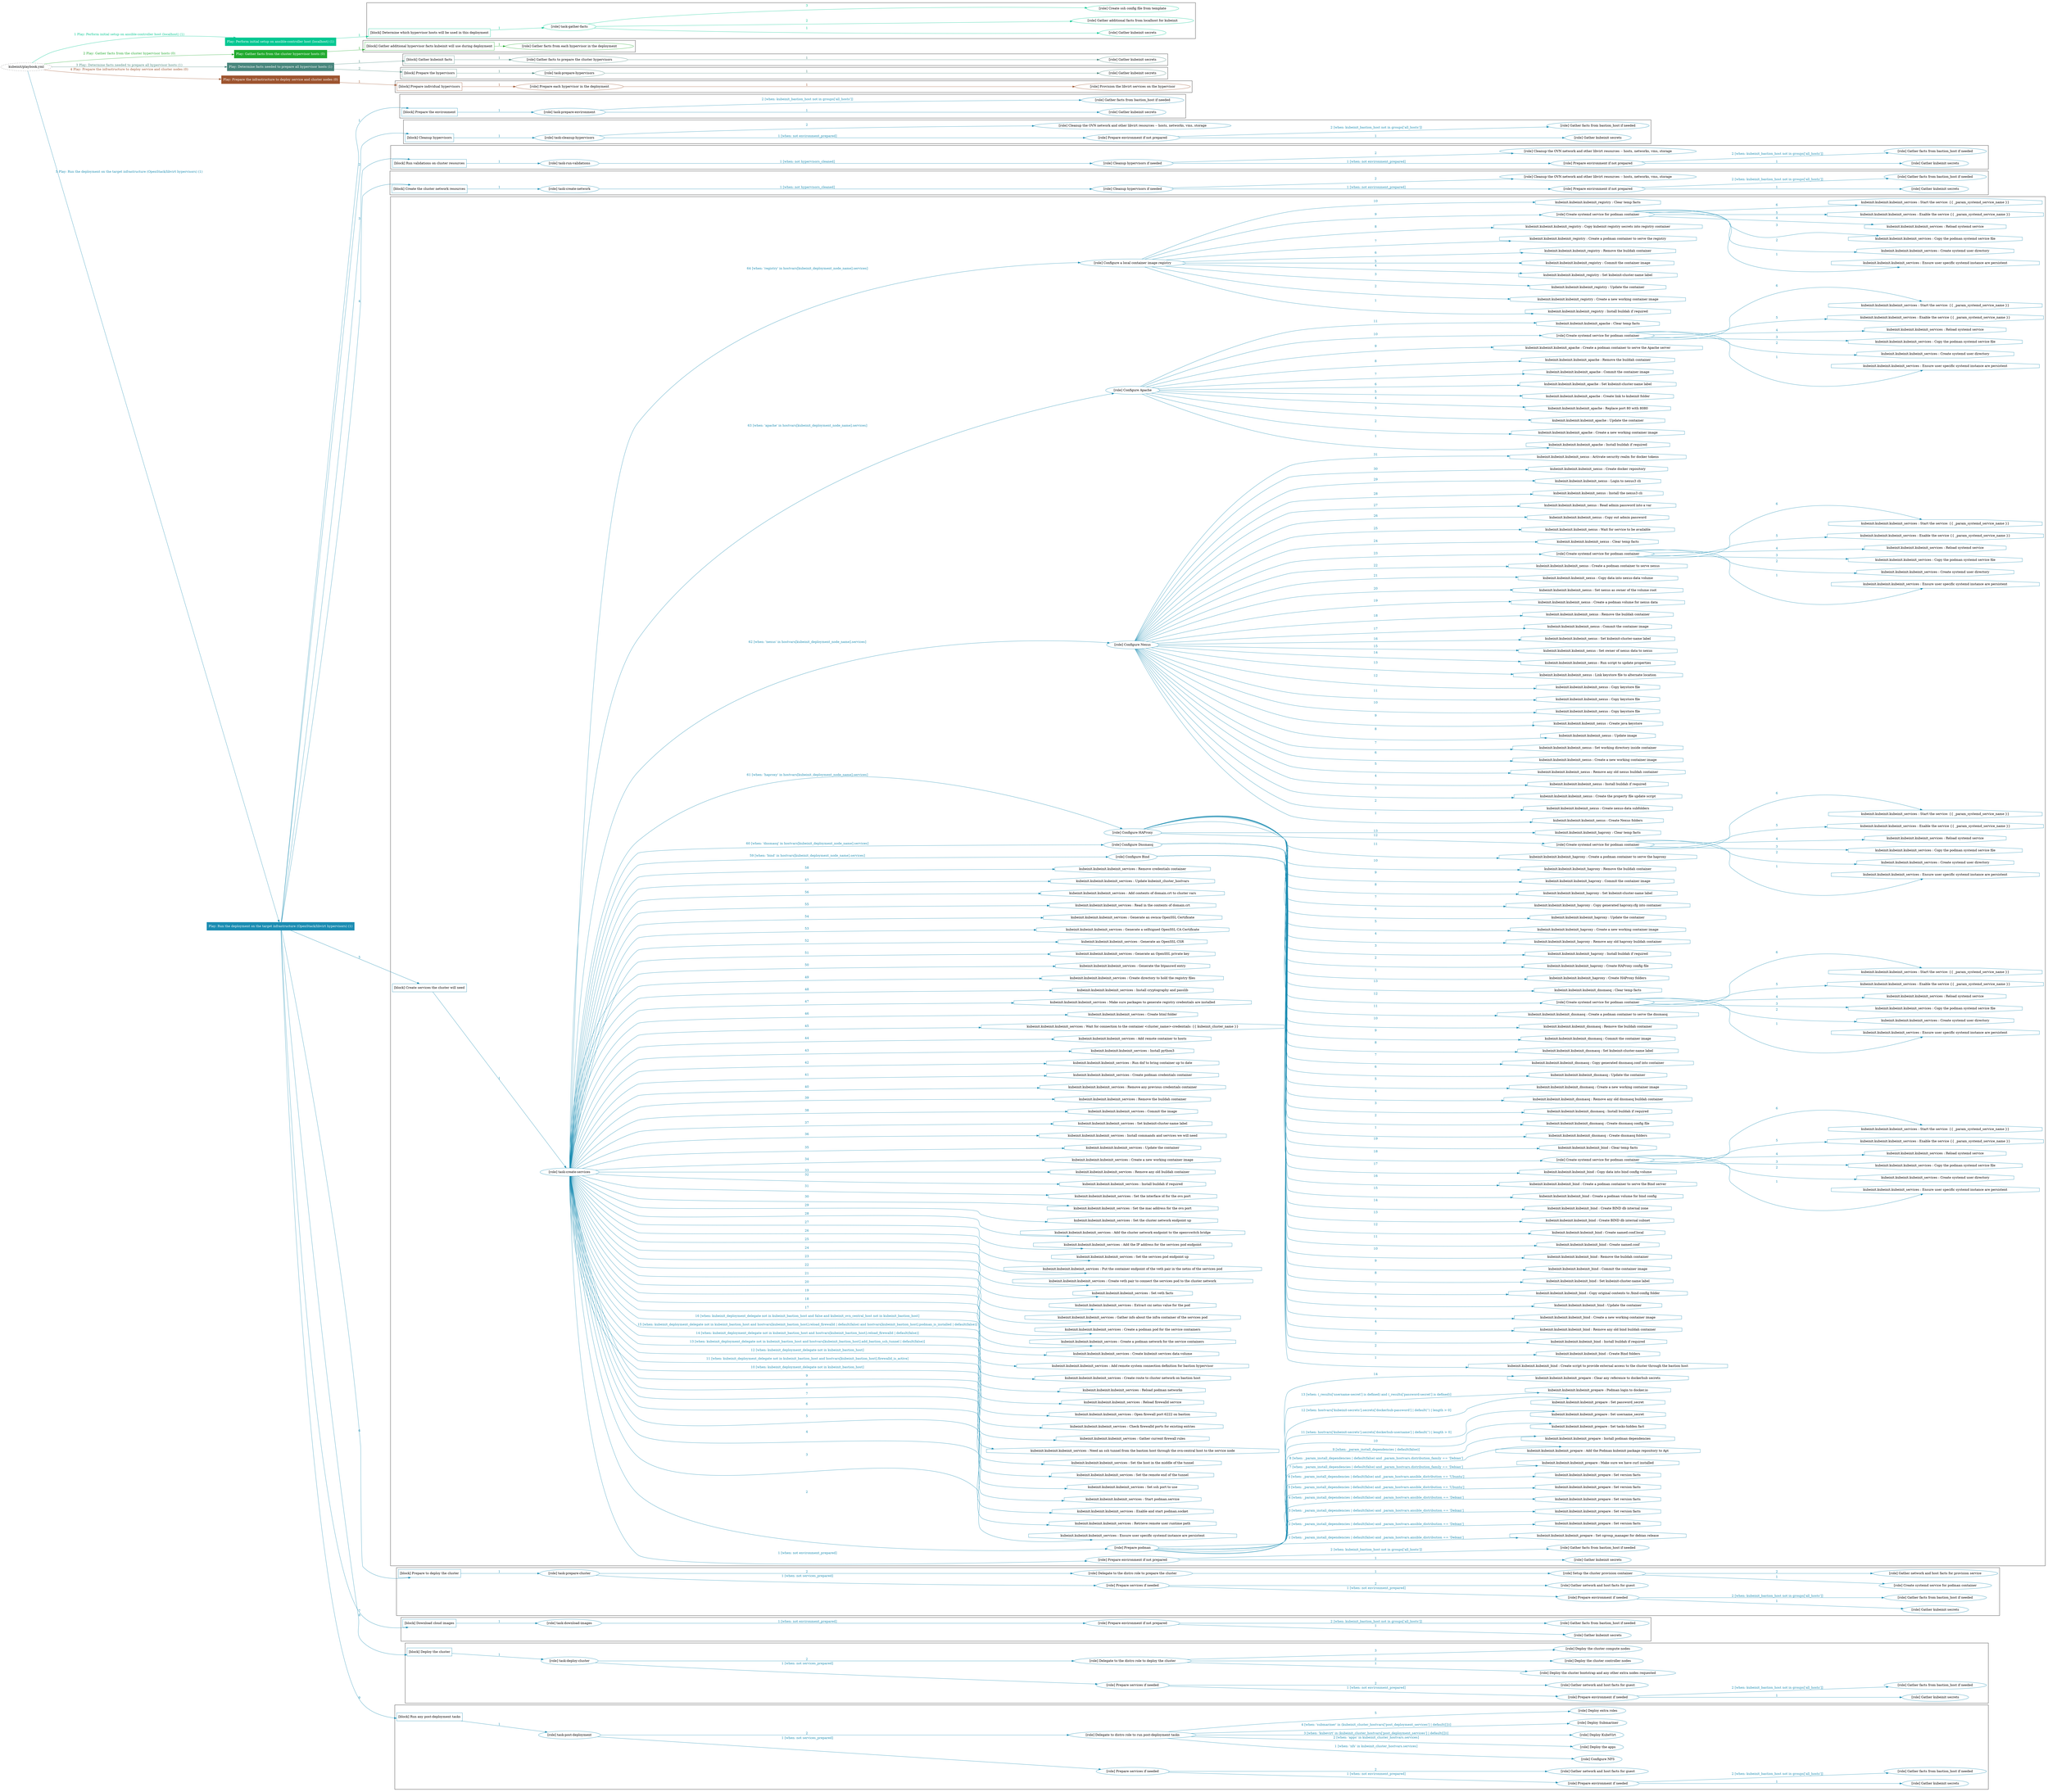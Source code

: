 digraph {
	graph [concentrate=true ordering=in rankdir=LR ratio=fill]
	edge [esep=5 sep=10]
	"kubeinit/playbook.yml" [URL="/home/runner/work/kubeinit/kubeinit/kubeinit/playbook.yml" id=playbook_b0d43108 style=dotted]
	"kubeinit/playbook.yml" -> play_3f535db0 [label="1 Play: Perform initial setup on ansible-controller host (localhost) (1)" color="#04c892" fontcolor="#04c892" id=edge_play_3f535db0 labeltooltip="1 Play: Perform initial setup on ansible-controller host (localhost) (1)" tooltip="1 Play: Perform initial setup on ansible-controller host (localhost) (1)"]
	subgraph "Play: Perform initial setup on ansible-controller host (localhost) (1)" {
		play_3f535db0 [label="Play: Perform initial setup on ansible-controller host (localhost) (1)" URL="/home/runner/work/kubeinit/kubeinit/kubeinit/playbook.yml" color="#04c892" fontcolor="#ffffff" id=play_3f535db0 shape=box style=filled tooltip=localhost]
		play_3f535db0 -> block_c099ad72 [label=1 color="#04c892" fontcolor="#04c892" id=edge_block_c099ad72 labeltooltip=1 tooltip=1]
		subgraph cluster_block_c099ad72 {
			block_c099ad72 [label="[block] Determine which hypervisor hosts will be used in this deployment" URL="/home/runner/work/kubeinit/kubeinit/kubeinit/playbook.yml" color="#04c892" id=block_c099ad72 labeltooltip="Determine which hypervisor hosts will be used in this deployment" shape=box tooltip="Determine which hypervisor hosts will be used in this deployment"]
			block_c099ad72 -> role_df2e1f47 [label="1 " color="#04c892" fontcolor="#04c892" id=edge_role_df2e1f47 labeltooltip="1 " tooltip="1 "]
			subgraph "task-gather-facts" {
				role_df2e1f47 [label="[role] task-gather-facts" URL="/home/runner/work/kubeinit/kubeinit/kubeinit/playbook.yml" color="#04c892" id=role_df2e1f47 tooltip="task-gather-facts"]
				role_df2e1f47 -> role_be5722ed [label="1 " color="#04c892" fontcolor="#04c892" id=edge_role_be5722ed labeltooltip="1 " tooltip="1 "]
				subgraph "Gather kubeinit secrets" {
					role_be5722ed [label="[role] Gather kubeinit secrets" URL="/home/runner/.ansible/collections/ansible_collections/kubeinit/kubeinit/roles/kubeinit_prepare/tasks/build_hypervisors_group.yml" color="#04c892" id=role_be5722ed tooltip="Gather kubeinit secrets"]
				}
				role_df2e1f47 -> role_ba286481 [label="2 " color="#04c892" fontcolor="#04c892" id=edge_role_ba286481 labeltooltip="2 " tooltip="2 "]
				subgraph "Gather additional facts from localhost for kubeinit" {
					role_ba286481 [label="[role] Gather additional facts from localhost for kubeinit" URL="/home/runner/.ansible/collections/ansible_collections/kubeinit/kubeinit/roles/kubeinit_prepare/tasks/build_hypervisors_group.yml" color="#04c892" id=role_ba286481 tooltip="Gather additional facts from localhost for kubeinit"]
				}
				role_df2e1f47 -> role_b6730a98 [label="3 " color="#04c892" fontcolor="#04c892" id=edge_role_b6730a98 labeltooltip="3 " tooltip="3 "]
				subgraph "Create ssh config file from template" {
					role_b6730a98 [label="[role] Create ssh config file from template" URL="/home/runner/.ansible/collections/ansible_collections/kubeinit/kubeinit/roles/kubeinit_prepare/tasks/build_hypervisors_group.yml" color="#04c892" id=role_b6730a98 tooltip="Create ssh config file from template"]
				}
			}
		}
	}
	"kubeinit/playbook.yml" -> play_0d240f5b [label="2 Play: Gather facts from the cluster hypervisor hosts (0)" color="#22aa2e" fontcolor="#22aa2e" id=edge_play_0d240f5b labeltooltip="2 Play: Gather facts from the cluster hypervisor hosts (0)" tooltip="2 Play: Gather facts from the cluster hypervisor hosts (0)"]
	subgraph "Play: Gather facts from the cluster hypervisor hosts (0)" {
		play_0d240f5b [label="Play: Gather facts from the cluster hypervisor hosts (0)" URL="/home/runner/work/kubeinit/kubeinit/kubeinit/playbook.yml" color="#22aa2e" fontcolor="#ffffff" id=play_0d240f5b shape=box style=filled tooltip="Play: Gather facts from the cluster hypervisor hosts (0)"]
		play_0d240f5b -> block_54db9ca7 [label=1 color="#22aa2e" fontcolor="#22aa2e" id=edge_block_54db9ca7 labeltooltip=1 tooltip=1]
		subgraph cluster_block_54db9ca7 {
			block_54db9ca7 [label="[block] Gather additional hypervisor facts kubeinit will use during deployment" URL="/home/runner/work/kubeinit/kubeinit/kubeinit/playbook.yml" color="#22aa2e" id=block_54db9ca7 labeltooltip="Gather additional hypervisor facts kubeinit will use during deployment" shape=box tooltip="Gather additional hypervisor facts kubeinit will use during deployment"]
			block_54db9ca7 -> role_74b6f205 [label="1 " color="#22aa2e" fontcolor="#22aa2e" id=edge_role_74b6f205 labeltooltip="1 " tooltip="1 "]
			subgraph "Gather facts from each hypervisor in the deployment" {
				role_74b6f205 [label="[role] Gather facts from each hypervisor in the deployment" URL="/home/runner/work/kubeinit/kubeinit/kubeinit/playbook.yml" color="#22aa2e" id=role_74b6f205 tooltip="Gather facts from each hypervisor in the deployment"]
			}
		}
	}
	"kubeinit/playbook.yml" -> play_47c5671d [label="3 Play: Determine facts needed to prepare all hypervisor hosts (1)" color="#47857c" fontcolor="#47857c" id=edge_play_47c5671d labeltooltip="3 Play: Determine facts needed to prepare all hypervisor hosts (1)" tooltip="3 Play: Determine facts needed to prepare all hypervisor hosts (1)"]
	subgraph "Play: Determine facts needed to prepare all hypervisor hosts (1)" {
		play_47c5671d [label="Play: Determine facts needed to prepare all hypervisor hosts (1)" URL="/home/runner/work/kubeinit/kubeinit/kubeinit/playbook.yml" color="#47857c" fontcolor="#ffffff" id=play_47c5671d shape=box style=filled tooltip=localhost]
		play_47c5671d -> block_0b185ae0 [label=1 color="#47857c" fontcolor="#47857c" id=edge_block_0b185ae0 labeltooltip=1 tooltip=1]
		subgraph cluster_block_0b185ae0 {
			block_0b185ae0 [label="[block] Gather kubeinit facts" URL="/home/runner/work/kubeinit/kubeinit/kubeinit/playbook.yml" color="#47857c" id=block_0b185ae0 labeltooltip="Gather kubeinit facts" shape=box tooltip="Gather kubeinit facts"]
			block_0b185ae0 -> role_9a490d40 [label="1 " color="#47857c" fontcolor="#47857c" id=edge_role_9a490d40 labeltooltip="1 " tooltip="1 "]
			subgraph "Gather facts to prepare the cluster hypervisors" {
				role_9a490d40 [label="[role] Gather facts to prepare the cluster hypervisors" URL="/home/runner/work/kubeinit/kubeinit/kubeinit/playbook.yml" color="#47857c" id=role_9a490d40 tooltip="Gather facts to prepare the cluster hypervisors"]
				role_9a490d40 -> role_79a441a6 [label="1 " color="#47857c" fontcolor="#47857c" id=edge_role_79a441a6 labeltooltip="1 " tooltip="1 "]
				subgraph "Gather kubeinit secrets" {
					role_79a441a6 [label="[role] Gather kubeinit secrets" URL="/home/runner/.ansible/collections/ansible_collections/kubeinit/kubeinit/roles/kubeinit_prepare/tasks/gather_kubeinit_facts.yml" color="#47857c" id=role_79a441a6 tooltip="Gather kubeinit secrets"]
				}
			}
		}
		play_47c5671d -> block_5b904c1e [label=2 color="#47857c" fontcolor="#47857c" id=edge_block_5b904c1e labeltooltip=2 tooltip=2]
		subgraph cluster_block_5b904c1e {
			block_5b904c1e [label="[block] Prepare the hypervisors" URL="/home/runner/work/kubeinit/kubeinit/kubeinit/playbook.yml" color="#47857c" id=block_5b904c1e labeltooltip="Prepare the hypervisors" shape=box tooltip="Prepare the hypervisors"]
			block_5b904c1e -> role_438b0ad7 [label="1 " color="#47857c" fontcolor="#47857c" id=edge_role_438b0ad7 labeltooltip="1 " tooltip="1 "]
			subgraph "task-prepare-hypervisors" {
				role_438b0ad7 [label="[role] task-prepare-hypervisors" URL="/home/runner/work/kubeinit/kubeinit/kubeinit/playbook.yml" color="#47857c" id=role_438b0ad7 tooltip="task-prepare-hypervisors"]
				role_438b0ad7 -> role_3b8bf6f1 [label="1 " color="#47857c" fontcolor="#47857c" id=edge_role_3b8bf6f1 labeltooltip="1 " tooltip="1 "]
				subgraph "Gather kubeinit secrets" {
					role_3b8bf6f1 [label="[role] Gather kubeinit secrets" URL="/home/runner/.ansible/collections/ansible_collections/kubeinit/kubeinit/roles/kubeinit_prepare/tasks/gather_kubeinit_facts.yml" color="#47857c" id=role_3b8bf6f1 tooltip="Gather kubeinit secrets"]
				}
			}
		}
	}
	"kubeinit/playbook.yml" -> play_6aa253a2 [label="4 Play: Prepare the infrastructure to deploy service and cluster nodes (0)" color="#9d542f" fontcolor="#9d542f" id=edge_play_6aa253a2 labeltooltip="4 Play: Prepare the infrastructure to deploy service and cluster nodes (0)" tooltip="4 Play: Prepare the infrastructure to deploy service and cluster nodes (0)"]
	subgraph "Play: Prepare the infrastructure to deploy service and cluster nodes (0)" {
		play_6aa253a2 [label="Play: Prepare the infrastructure to deploy service and cluster nodes (0)" URL="/home/runner/work/kubeinit/kubeinit/kubeinit/playbook.yml" color="#9d542f" fontcolor="#ffffff" id=play_6aa253a2 shape=box style=filled tooltip="Play: Prepare the infrastructure to deploy service and cluster nodes (0)"]
		play_6aa253a2 -> block_8cbbc7db [label=1 color="#9d542f" fontcolor="#9d542f" id=edge_block_8cbbc7db labeltooltip=1 tooltip=1]
		subgraph cluster_block_8cbbc7db {
			block_8cbbc7db [label="[block] Prepare individual hypervisors" URL="/home/runner/work/kubeinit/kubeinit/kubeinit/playbook.yml" color="#9d542f" id=block_8cbbc7db labeltooltip="Prepare individual hypervisors" shape=box tooltip="Prepare individual hypervisors"]
			block_8cbbc7db -> role_09c01029 [label="1 " color="#9d542f" fontcolor="#9d542f" id=edge_role_09c01029 labeltooltip="1 " tooltip="1 "]
			subgraph "Prepare each hypervisor in the deployment" {
				role_09c01029 [label="[role] Prepare each hypervisor in the deployment" URL="/home/runner/work/kubeinit/kubeinit/kubeinit/playbook.yml" color="#9d542f" id=role_09c01029 tooltip="Prepare each hypervisor in the deployment"]
				role_09c01029 -> role_e3420317 [label="1 " color="#9d542f" fontcolor="#9d542f" id=edge_role_e3420317 labeltooltip="1 " tooltip="1 "]
				subgraph "Provision the libvirt services on the hypervisor" {
					role_e3420317 [label="[role] Provision the libvirt services on the hypervisor" URL="/home/runner/.ansible/collections/ansible_collections/kubeinit/kubeinit/roles/kubeinit_prepare/tasks/prepare_hypervisor.yml" color="#9d542f" id=role_e3420317 tooltip="Provision the libvirt services on the hypervisor"]
				}
			}
		}
	}
	"kubeinit/playbook.yml" -> play_649421f3 [label="5 Play: Run the deployment on the target infrastructure (OpenStack/libvirt hypervisors) (1)" color="#1a8cb2" fontcolor="#1a8cb2" id=edge_play_649421f3 labeltooltip="5 Play: Run the deployment on the target infrastructure (OpenStack/libvirt hypervisors) (1)" tooltip="5 Play: Run the deployment on the target infrastructure (OpenStack/libvirt hypervisors) (1)"]
	subgraph "Play: Run the deployment on the target infrastructure (OpenStack/libvirt hypervisors) (1)" {
		play_649421f3 [label="Play: Run the deployment on the target infrastructure (OpenStack/libvirt hypervisors) (1)" URL="/home/runner/work/kubeinit/kubeinit/kubeinit/playbook.yml" color="#1a8cb2" fontcolor="#ffffff" id=play_649421f3 shape=box style=filled tooltip=localhost]
		play_649421f3 -> block_349d3ff1 [label=1 color="#1a8cb2" fontcolor="#1a8cb2" id=edge_block_349d3ff1 labeltooltip=1 tooltip=1]
		subgraph cluster_block_349d3ff1 {
			block_349d3ff1 [label="[block] Prepare the environment" URL="/home/runner/work/kubeinit/kubeinit/kubeinit/playbook.yml" color="#1a8cb2" id=block_349d3ff1 labeltooltip="Prepare the environment" shape=box tooltip="Prepare the environment"]
			block_349d3ff1 -> role_c0144c60 [label="1 " color="#1a8cb2" fontcolor="#1a8cb2" id=edge_role_c0144c60 labeltooltip="1 " tooltip="1 "]
			subgraph "task-prepare-environment" {
				role_c0144c60 [label="[role] task-prepare-environment" URL="/home/runner/work/kubeinit/kubeinit/kubeinit/playbook.yml" color="#1a8cb2" id=role_c0144c60 tooltip="task-prepare-environment"]
				role_c0144c60 -> role_d8db5ecb [label="1 " color="#1a8cb2" fontcolor="#1a8cb2" id=edge_role_d8db5ecb labeltooltip="1 " tooltip="1 "]
				subgraph "Gather kubeinit secrets" {
					role_d8db5ecb [label="[role] Gather kubeinit secrets" URL="/home/runner/.ansible/collections/ansible_collections/kubeinit/kubeinit/roles/kubeinit_prepare/tasks/gather_kubeinit_facts.yml" color="#1a8cb2" id=role_d8db5ecb tooltip="Gather kubeinit secrets"]
				}
				role_c0144c60 -> role_da079df9 [label="2 [when: kubeinit_bastion_host not in groups['all_hosts']]" color="#1a8cb2" fontcolor="#1a8cb2" id=edge_role_da079df9 labeltooltip="2 [when: kubeinit_bastion_host not in groups['all_hosts']]" tooltip="2 [when: kubeinit_bastion_host not in groups['all_hosts']]"]
				subgraph "Gather facts from bastion_host if needed" {
					role_da079df9 [label="[role] Gather facts from bastion_host if needed" URL="/home/runner/.ansible/collections/ansible_collections/kubeinit/kubeinit/roles/kubeinit_prepare/tasks/main.yml" color="#1a8cb2" id=role_da079df9 tooltip="Gather facts from bastion_host if needed"]
				}
			}
		}
		play_649421f3 -> block_8028b0fb [label=2 color="#1a8cb2" fontcolor="#1a8cb2" id=edge_block_8028b0fb labeltooltip=2 tooltip=2]
		subgraph cluster_block_8028b0fb {
			block_8028b0fb [label="[block] Cleanup hypervisors" URL="/home/runner/work/kubeinit/kubeinit/kubeinit/playbook.yml" color="#1a8cb2" id=block_8028b0fb labeltooltip="Cleanup hypervisors" shape=box tooltip="Cleanup hypervisors"]
			block_8028b0fb -> role_03e3c958 [label="1 " color="#1a8cb2" fontcolor="#1a8cb2" id=edge_role_03e3c958 labeltooltip="1 " tooltip="1 "]
			subgraph "task-cleanup-hypervisors" {
				role_03e3c958 [label="[role] task-cleanup-hypervisors" URL="/home/runner/work/kubeinit/kubeinit/kubeinit/playbook.yml" color="#1a8cb2" id=role_03e3c958 tooltip="task-cleanup-hypervisors"]
				role_03e3c958 -> role_f95d87e1 [label="1 [when: not environment_prepared]" color="#1a8cb2" fontcolor="#1a8cb2" id=edge_role_f95d87e1 labeltooltip="1 [when: not environment_prepared]" tooltip="1 [when: not environment_prepared]"]
				subgraph "Prepare environment if not prepared" {
					role_f95d87e1 [label="[role] Prepare environment if not prepared" URL="/home/runner/.ansible/collections/ansible_collections/kubeinit/kubeinit/roles/kubeinit_libvirt/tasks/cleanup_hypervisors.yml" color="#1a8cb2" id=role_f95d87e1 tooltip="Prepare environment if not prepared"]
					role_f95d87e1 -> role_373d0b00 [label="1 " color="#1a8cb2" fontcolor="#1a8cb2" id=edge_role_373d0b00 labeltooltip="1 " tooltip="1 "]
					subgraph "Gather kubeinit secrets" {
						role_373d0b00 [label="[role] Gather kubeinit secrets" URL="/home/runner/.ansible/collections/ansible_collections/kubeinit/kubeinit/roles/kubeinit_prepare/tasks/gather_kubeinit_facts.yml" color="#1a8cb2" id=role_373d0b00 tooltip="Gather kubeinit secrets"]
					}
					role_f95d87e1 -> role_696f61c7 [label="2 [when: kubeinit_bastion_host not in groups['all_hosts']]" color="#1a8cb2" fontcolor="#1a8cb2" id=edge_role_696f61c7 labeltooltip="2 [when: kubeinit_bastion_host not in groups['all_hosts']]" tooltip="2 [when: kubeinit_bastion_host not in groups['all_hosts']]"]
					subgraph "Gather facts from bastion_host if needed" {
						role_696f61c7 [label="[role] Gather facts from bastion_host if needed" URL="/home/runner/.ansible/collections/ansible_collections/kubeinit/kubeinit/roles/kubeinit_prepare/tasks/main.yml" color="#1a8cb2" id=role_696f61c7 tooltip="Gather facts from bastion_host if needed"]
					}
				}
				role_03e3c958 -> role_935f7ce9 [label="2 " color="#1a8cb2" fontcolor="#1a8cb2" id=edge_role_935f7ce9 labeltooltip="2 " tooltip="2 "]
				subgraph "Cleanup the OVN network and other libvirt resources -- hosts, networks, vms, storage" {
					role_935f7ce9 [label="[role] Cleanup the OVN network and other libvirt resources -- hosts, networks, vms, storage" URL="/home/runner/.ansible/collections/ansible_collections/kubeinit/kubeinit/roles/kubeinit_libvirt/tasks/cleanup_hypervisors.yml" color="#1a8cb2" id=role_935f7ce9 tooltip="Cleanup the OVN network and other libvirt resources -- hosts, networks, vms, storage"]
				}
			}
		}
		play_649421f3 -> block_e4ef386c [label=3 color="#1a8cb2" fontcolor="#1a8cb2" id=edge_block_e4ef386c labeltooltip=3 tooltip=3]
		subgraph cluster_block_e4ef386c {
			block_e4ef386c [label="[block] Run validations on cluster resources" URL="/home/runner/work/kubeinit/kubeinit/kubeinit/playbook.yml" color="#1a8cb2" id=block_e4ef386c labeltooltip="Run validations on cluster resources" shape=box tooltip="Run validations on cluster resources"]
			block_e4ef386c -> role_b4866f72 [label="1 " color="#1a8cb2" fontcolor="#1a8cb2" id=edge_role_b4866f72 labeltooltip="1 " tooltip="1 "]
			subgraph "task-run-validations" {
				role_b4866f72 [label="[role] task-run-validations" URL="/home/runner/work/kubeinit/kubeinit/kubeinit/playbook.yml" color="#1a8cb2" id=role_b4866f72 tooltip="task-run-validations"]
				role_b4866f72 -> role_98ef3e1f [label="1 [when: not hypervisors_cleaned]" color="#1a8cb2" fontcolor="#1a8cb2" id=edge_role_98ef3e1f labeltooltip="1 [when: not hypervisors_cleaned]" tooltip="1 [when: not hypervisors_cleaned]"]
				subgraph "Cleanup hypervisors if needed" {
					role_98ef3e1f [label="[role] Cleanup hypervisors if needed" URL="/home/runner/.ansible/collections/ansible_collections/kubeinit/kubeinit/roles/kubeinit_validations/tasks/main.yml" color="#1a8cb2" id=role_98ef3e1f tooltip="Cleanup hypervisors if needed"]
					role_98ef3e1f -> role_132d3ed9 [label="1 [when: not environment_prepared]" color="#1a8cb2" fontcolor="#1a8cb2" id=edge_role_132d3ed9 labeltooltip="1 [when: not environment_prepared]" tooltip="1 [when: not environment_prepared]"]
					subgraph "Prepare environment if not prepared" {
						role_132d3ed9 [label="[role] Prepare environment if not prepared" URL="/home/runner/.ansible/collections/ansible_collections/kubeinit/kubeinit/roles/kubeinit_libvirt/tasks/cleanup_hypervisors.yml" color="#1a8cb2" id=role_132d3ed9 tooltip="Prepare environment if not prepared"]
						role_132d3ed9 -> role_e76ef270 [label="1 " color="#1a8cb2" fontcolor="#1a8cb2" id=edge_role_e76ef270 labeltooltip="1 " tooltip="1 "]
						subgraph "Gather kubeinit secrets" {
							role_e76ef270 [label="[role] Gather kubeinit secrets" URL="/home/runner/.ansible/collections/ansible_collections/kubeinit/kubeinit/roles/kubeinit_prepare/tasks/gather_kubeinit_facts.yml" color="#1a8cb2" id=role_e76ef270 tooltip="Gather kubeinit secrets"]
						}
						role_132d3ed9 -> role_3ed96894 [label="2 [when: kubeinit_bastion_host not in groups['all_hosts']]" color="#1a8cb2" fontcolor="#1a8cb2" id=edge_role_3ed96894 labeltooltip="2 [when: kubeinit_bastion_host not in groups['all_hosts']]" tooltip="2 [when: kubeinit_bastion_host not in groups['all_hosts']]"]
						subgraph "Gather facts from bastion_host if needed" {
							role_3ed96894 [label="[role] Gather facts from bastion_host if needed" URL="/home/runner/.ansible/collections/ansible_collections/kubeinit/kubeinit/roles/kubeinit_prepare/tasks/main.yml" color="#1a8cb2" id=role_3ed96894 tooltip="Gather facts from bastion_host if needed"]
						}
					}
					role_98ef3e1f -> role_7b8843f8 [label="2 " color="#1a8cb2" fontcolor="#1a8cb2" id=edge_role_7b8843f8 labeltooltip="2 " tooltip="2 "]
					subgraph "Cleanup the OVN network and other libvirt resources -- hosts, networks, vms, storage" {
						role_7b8843f8 [label="[role] Cleanup the OVN network and other libvirt resources -- hosts, networks, vms, storage" URL="/home/runner/.ansible/collections/ansible_collections/kubeinit/kubeinit/roles/kubeinit_libvirt/tasks/cleanup_hypervisors.yml" color="#1a8cb2" id=role_7b8843f8 tooltip="Cleanup the OVN network and other libvirt resources -- hosts, networks, vms, storage"]
					}
				}
			}
		}
		play_649421f3 -> block_1e623fec [label=4 color="#1a8cb2" fontcolor="#1a8cb2" id=edge_block_1e623fec labeltooltip=4 tooltip=4]
		subgraph cluster_block_1e623fec {
			block_1e623fec [label="[block] Create the cluster network resources" URL="/home/runner/work/kubeinit/kubeinit/kubeinit/playbook.yml" color="#1a8cb2" id=block_1e623fec labeltooltip="Create the cluster network resources" shape=box tooltip="Create the cluster network resources"]
			block_1e623fec -> role_dcf57a87 [label="1 " color="#1a8cb2" fontcolor="#1a8cb2" id=edge_role_dcf57a87 labeltooltip="1 " tooltip="1 "]
			subgraph "task-create-network" {
				role_dcf57a87 [label="[role] task-create-network" URL="/home/runner/work/kubeinit/kubeinit/kubeinit/playbook.yml" color="#1a8cb2" id=role_dcf57a87 tooltip="task-create-network"]
				role_dcf57a87 -> role_ffc7e9ea [label="1 [when: not hypervisors_cleaned]" color="#1a8cb2" fontcolor="#1a8cb2" id=edge_role_ffc7e9ea labeltooltip="1 [when: not hypervisors_cleaned]" tooltip="1 [when: not hypervisors_cleaned]"]
				subgraph "Cleanup hypervisors if needed" {
					role_ffc7e9ea [label="[role] Cleanup hypervisors if needed" URL="/home/runner/.ansible/collections/ansible_collections/kubeinit/kubeinit/roles/kubeinit_libvirt/tasks/create_network.yml" color="#1a8cb2" id=role_ffc7e9ea tooltip="Cleanup hypervisors if needed"]
					role_ffc7e9ea -> role_2d0618a5 [label="1 [when: not environment_prepared]" color="#1a8cb2" fontcolor="#1a8cb2" id=edge_role_2d0618a5 labeltooltip="1 [when: not environment_prepared]" tooltip="1 [when: not environment_prepared]"]
					subgraph "Prepare environment if not prepared" {
						role_2d0618a5 [label="[role] Prepare environment if not prepared" URL="/home/runner/.ansible/collections/ansible_collections/kubeinit/kubeinit/roles/kubeinit_libvirt/tasks/cleanup_hypervisors.yml" color="#1a8cb2" id=role_2d0618a5 tooltip="Prepare environment if not prepared"]
						role_2d0618a5 -> role_5f74512d [label="1 " color="#1a8cb2" fontcolor="#1a8cb2" id=edge_role_5f74512d labeltooltip="1 " tooltip="1 "]
						subgraph "Gather kubeinit secrets" {
							role_5f74512d [label="[role] Gather kubeinit secrets" URL="/home/runner/.ansible/collections/ansible_collections/kubeinit/kubeinit/roles/kubeinit_prepare/tasks/gather_kubeinit_facts.yml" color="#1a8cb2" id=role_5f74512d tooltip="Gather kubeinit secrets"]
						}
						role_2d0618a5 -> role_ce76f3cc [label="2 [when: kubeinit_bastion_host not in groups['all_hosts']]" color="#1a8cb2" fontcolor="#1a8cb2" id=edge_role_ce76f3cc labeltooltip="2 [when: kubeinit_bastion_host not in groups['all_hosts']]" tooltip="2 [when: kubeinit_bastion_host not in groups['all_hosts']]"]
						subgraph "Gather facts from bastion_host if needed" {
							role_ce76f3cc [label="[role] Gather facts from bastion_host if needed" URL="/home/runner/.ansible/collections/ansible_collections/kubeinit/kubeinit/roles/kubeinit_prepare/tasks/main.yml" color="#1a8cb2" id=role_ce76f3cc tooltip="Gather facts from bastion_host if needed"]
						}
					}
					role_ffc7e9ea -> role_a7376a9e [label="2 " color="#1a8cb2" fontcolor="#1a8cb2" id=edge_role_a7376a9e labeltooltip="2 " tooltip="2 "]
					subgraph "Cleanup the OVN network and other libvirt resources -- hosts, networks, vms, storage" {
						role_a7376a9e [label="[role] Cleanup the OVN network and other libvirt resources -- hosts, networks, vms, storage" URL="/home/runner/.ansible/collections/ansible_collections/kubeinit/kubeinit/roles/kubeinit_libvirt/tasks/cleanup_hypervisors.yml" color="#1a8cb2" id=role_a7376a9e tooltip="Cleanup the OVN network and other libvirt resources -- hosts, networks, vms, storage"]
					}
				}
			}
		}
		play_649421f3 -> block_140dd86f [label=5 color="#1a8cb2" fontcolor="#1a8cb2" id=edge_block_140dd86f labeltooltip=5 tooltip=5]
		subgraph cluster_block_140dd86f {
			block_140dd86f [label="[block] Create services the cluster will need" URL="/home/runner/work/kubeinit/kubeinit/kubeinit/playbook.yml" color="#1a8cb2" id=block_140dd86f labeltooltip="Create services the cluster will need" shape=box tooltip="Create services the cluster will need"]
			block_140dd86f -> role_b9d1c339 [label="1 " color="#1a8cb2" fontcolor="#1a8cb2" id=edge_role_b9d1c339 labeltooltip="1 " tooltip="1 "]
			subgraph "task-create-services" {
				role_b9d1c339 [label="[role] task-create-services" URL="/home/runner/work/kubeinit/kubeinit/kubeinit/playbook.yml" color="#1a8cb2" id=role_b9d1c339 tooltip="task-create-services"]
				role_b9d1c339 -> role_09888ea4 [label="1 [when: not environment_prepared]" color="#1a8cb2" fontcolor="#1a8cb2" id=edge_role_09888ea4 labeltooltip="1 [when: not environment_prepared]" tooltip="1 [when: not environment_prepared]"]
				subgraph "Prepare environment if not prepared" {
					role_09888ea4 [label="[role] Prepare environment if not prepared" URL="/home/runner/.ansible/collections/ansible_collections/kubeinit/kubeinit/roles/kubeinit_services/tasks/main.yml" color="#1a8cb2" id=role_09888ea4 tooltip="Prepare environment if not prepared"]
					role_09888ea4 -> role_1c5ffa13 [label="1 " color="#1a8cb2" fontcolor="#1a8cb2" id=edge_role_1c5ffa13 labeltooltip="1 " tooltip="1 "]
					subgraph "Gather kubeinit secrets" {
						role_1c5ffa13 [label="[role] Gather kubeinit secrets" URL="/home/runner/.ansible/collections/ansible_collections/kubeinit/kubeinit/roles/kubeinit_prepare/tasks/gather_kubeinit_facts.yml" color="#1a8cb2" id=role_1c5ffa13 tooltip="Gather kubeinit secrets"]
					}
					role_09888ea4 -> role_934937b3 [label="2 [when: kubeinit_bastion_host not in groups['all_hosts']]" color="#1a8cb2" fontcolor="#1a8cb2" id=edge_role_934937b3 labeltooltip="2 [when: kubeinit_bastion_host not in groups['all_hosts']]" tooltip="2 [when: kubeinit_bastion_host not in groups['all_hosts']]"]
					subgraph "Gather facts from bastion_host if needed" {
						role_934937b3 [label="[role] Gather facts from bastion_host if needed" URL="/home/runner/.ansible/collections/ansible_collections/kubeinit/kubeinit/roles/kubeinit_prepare/tasks/main.yml" color="#1a8cb2" id=role_934937b3 tooltip="Gather facts from bastion_host if needed"]
					}
				}
				role_b9d1c339 -> role_f97b8288 [label="2 " color="#1a8cb2" fontcolor="#1a8cb2" id=edge_role_f97b8288 labeltooltip="2 " tooltip="2 "]
				subgraph "Prepare podman" {
					role_f97b8288 [label="[role] Prepare podman" URL="/home/runner/.ansible/collections/ansible_collections/kubeinit/kubeinit/roles/kubeinit_services/tasks/00_create_service_pod.yml" color="#1a8cb2" id=role_f97b8288 tooltip="Prepare podman"]
					task_2a795593 [label="kubeinit.kubeinit.kubeinit_prepare : Set cgroup_manager for debian release" URL="/home/runner/.ansible/collections/ansible_collections/kubeinit/kubeinit/roles/kubeinit_prepare/tasks/prepare_podman.yml" color="#1a8cb2" id=task_2a795593 shape=octagon tooltip="kubeinit.kubeinit.kubeinit_prepare : Set cgroup_manager for debian release"]
					role_f97b8288 -> task_2a795593 [label="1 [when: _param_install_dependencies | default(false) and _param_hostvars.ansible_distribution == 'Debian']" color="#1a8cb2" fontcolor="#1a8cb2" id=edge_task_2a795593 labeltooltip="1 [when: _param_install_dependencies | default(false) and _param_hostvars.ansible_distribution == 'Debian']" tooltip="1 [when: _param_install_dependencies | default(false) and _param_hostvars.ansible_distribution == 'Debian']"]
					task_c99196c8 [label="kubeinit.kubeinit.kubeinit_prepare : Set version facts" URL="/home/runner/.ansible/collections/ansible_collections/kubeinit/kubeinit/roles/kubeinit_prepare/tasks/prepare_podman.yml" color="#1a8cb2" id=task_c99196c8 shape=octagon tooltip="kubeinit.kubeinit.kubeinit_prepare : Set version facts"]
					role_f97b8288 -> task_c99196c8 [label="2 [when: _param_install_dependencies | default(false) and _param_hostvars.ansible_distribution == 'Debian']" color="#1a8cb2" fontcolor="#1a8cb2" id=edge_task_c99196c8 labeltooltip="2 [when: _param_install_dependencies | default(false) and _param_hostvars.ansible_distribution == 'Debian']" tooltip="2 [when: _param_install_dependencies | default(false) and _param_hostvars.ansible_distribution == 'Debian']"]
					task_b15b1c1c [label="kubeinit.kubeinit.kubeinit_prepare : Set version facts" URL="/home/runner/.ansible/collections/ansible_collections/kubeinit/kubeinit/roles/kubeinit_prepare/tasks/prepare_podman.yml" color="#1a8cb2" id=task_b15b1c1c shape=octagon tooltip="kubeinit.kubeinit.kubeinit_prepare : Set version facts"]
					role_f97b8288 -> task_b15b1c1c [label="3 [when: _param_install_dependencies | default(false) and _param_hostvars.ansible_distribution == 'Debian']" color="#1a8cb2" fontcolor="#1a8cb2" id=edge_task_b15b1c1c labeltooltip="3 [when: _param_install_dependencies | default(false) and _param_hostvars.ansible_distribution == 'Debian']" tooltip="3 [when: _param_install_dependencies | default(false) and _param_hostvars.ansible_distribution == 'Debian']"]
					task_86ebec0c [label="kubeinit.kubeinit.kubeinit_prepare : Set version facts" URL="/home/runner/.ansible/collections/ansible_collections/kubeinit/kubeinit/roles/kubeinit_prepare/tasks/prepare_podman.yml" color="#1a8cb2" id=task_86ebec0c shape=octagon tooltip="kubeinit.kubeinit.kubeinit_prepare : Set version facts"]
					role_f97b8288 -> task_86ebec0c [label="4 [when: _param_install_dependencies | default(false) and _param_hostvars.ansible_distribution == 'Debian']" color="#1a8cb2" fontcolor="#1a8cb2" id=edge_task_86ebec0c labeltooltip="4 [when: _param_install_dependencies | default(false) and _param_hostvars.ansible_distribution == 'Debian']" tooltip="4 [when: _param_install_dependencies | default(false) and _param_hostvars.ansible_distribution == 'Debian']"]
					task_b6cfacf5 [label="kubeinit.kubeinit.kubeinit_prepare : Set version facts" URL="/home/runner/.ansible/collections/ansible_collections/kubeinit/kubeinit/roles/kubeinit_prepare/tasks/prepare_podman.yml" color="#1a8cb2" id=task_b6cfacf5 shape=octagon tooltip="kubeinit.kubeinit.kubeinit_prepare : Set version facts"]
					role_f97b8288 -> task_b6cfacf5 [label="5 [when: _param_install_dependencies | default(false) and _param_hostvars.ansible_distribution == 'Ubuntu']" color="#1a8cb2" fontcolor="#1a8cb2" id=edge_task_b6cfacf5 labeltooltip="5 [when: _param_install_dependencies | default(false) and _param_hostvars.ansible_distribution == 'Ubuntu']" tooltip="5 [when: _param_install_dependencies | default(false) and _param_hostvars.ansible_distribution == 'Ubuntu']"]
					task_1a6f6799 [label="kubeinit.kubeinit.kubeinit_prepare : Set version facts" URL="/home/runner/.ansible/collections/ansible_collections/kubeinit/kubeinit/roles/kubeinit_prepare/tasks/prepare_podman.yml" color="#1a8cb2" id=task_1a6f6799 shape=octagon tooltip="kubeinit.kubeinit.kubeinit_prepare : Set version facts"]
					role_f97b8288 -> task_1a6f6799 [label="6 [when: _param_install_dependencies | default(false) and _param_hostvars.ansible_distribution == 'Ubuntu']" color="#1a8cb2" fontcolor="#1a8cb2" id=edge_task_1a6f6799 labeltooltip="6 [when: _param_install_dependencies | default(false) and _param_hostvars.ansible_distribution == 'Ubuntu']" tooltip="6 [when: _param_install_dependencies | default(false) and _param_hostvars.ansible_distribution == 'Ubuntu']"]
					task_b7add121 [label="kubeinit.kubeinit.kubeinit_prepare : Make sure we have curl installed" URL="/home/runner/.ansible/collections/ansible_collections/kubeinit/kubeinit/roles/kubeinit_prepare/tasks/prepare_podman.yml" color="#1a8cb2" id=task_b7add121 shape=octagon tooltip="kubeinit.kubeinit.kubeinit_prepare : Make sure we have curl installed"]
					role_f97b8288 -> task_b7add121 [label="7 [when: _param_install_dependencies | default(false) and _param_hostvars.distribution_family == 'Debian']" color="#1a8cb2" fontcolor="#1a8cb2" id=edge_task_b7add121 labeltooltip="7 [when: _param_install_dependencies | default(false) and _param_hostvars.distribution_family == 'Debian']" tooltip="7 [when: _param_install_dependencies | default(false) and _param_hostvars.distribution_family == 'Debian']"]
					task_0ea1d679 [label="kubeinit.kubeinit.kubeinit_prepare : Add the Podman kubeinit package repository to Apt" URL="/home/runner/.ansible/collections/ansible_collections/kubeinit/kubeinit/roles/kubeinit_prepare/tasks/prepare_podman.yml" color="#1a8cb2" id=task_0ea1d679 shape=octagon tooltip="kubeinit.kubeinit.kubeinit_prepare : Add the Podman kubeinit package repository to Apt"]
					role_f97b8288 -> task_0ea1d679 [label="8 [when: _param_install_dependencies | default(false) and _param_hostvars.distribution_family == 'Debian']" color="#1a8cb2" fontcolor="#1a8cb2" id=edge_task_0ea1d679 labeltooltip="8 [when: _param_install_dependencies | default(false) and _param_hostvars.distribution_family == 'Debian']" tooltip="8 [when: _param_install_dependencies | default(false) and _param_hostvars.distribution_family == 'Debian']"]
					task_7afb8457 [label="kubeinit.kubeinit.kubeinit_prepare : Install podman dependencies" URL="/home/runner/.ansible/collections/ansible_collections/kubeinit/kubeinit/roles/kubeinit_prepare/tasks/prepare_podman.yml" color="#1a8cb2" id=task_7afb8457 shape=octagon tooltip="kubeinit.kubeinit.kubeinit_prepare : Install podman dependencies"]
					role_f97b8288 -> task_7afb8457 [label="9 [when: _param_install_dependencies | default(false)]" color="#1a8cb2" fontcolor="#1a8cb2" id=edge_task_7afb8457 labeltooltip="9 [when: _param_install_dependencies | default(false)]" tooltip="9 [when: _param_install_dependencies | default(false)]"]
					task_411579ae [label="kubeinit.kubeinit.kubeinit_prepare : Set tasks-hidden fact" URL="/home/runner/.ansible/collections/ansible_collections/kubeinit/kubeinit/roles/kubeinit_prepare/tasks/prepare_podman.yml" color="#1a8cb2" id=task_411579ae shape=octagon tooltip="kubeinit.kubeinit.kubeinit_prepare : Set tasks-hidden fact"]
					role_f97b8288 -> task_411579ae [label="10 " color="#1a8cb2" fontcolor="#1a8cb2" id=edge_task_411579ae labeltooltip="10 " tooltip="10 "]
					task_3c7a4890 [label="kubeinit.kubeinit.kubeinit_prepare : Set username_secret" URL="/home/runner/.ansible/collections/ansible_collections/kubeinit/kubeinit/roles/kubeinit_prepare/tasks/prepare_podman.yml" color="#1a8cb2" id=task_3c7a4890 shape=octagon tooltip="kubeinit.kubeinit.kubeinit_prepare : Set username_secret"]
					role_f97b8288 -> task_3c7a4890 [label="11 [when: hostvars['kubeinit-secrets'].secrets['dockerhub-username'] | default('') | length > 0]" color="#1a8cb2" fontcolor="#1a8cb2" id=edge_task_3c7a4890 labeltooltip="11 [when: hostvars['kubeinit-secrets'].secrets['dockerhub-username'] | default('') | length > 0]" tooltip="11 [when: hostvars['kubeinit-secrets'].secrets['dockerhub-username'] | default('') | length > 0]"]
					task_84d226dd [label="kubeinit.kubeinit.kubeinit_prepare : Set password_secret" URL="/home/runner/.ansible/collections/ansible_collections/kubeinit/kubeinit/roles/kubeinit_prepare/tasks/prepare_podman.yml" color="#1a8cb2" id=task_84d226dd shape=octagon tooltip="kubeinit.kubeinit.kubeinit_prepare : Set password_secret"]
					role_f97b8288 -> task_84d226dd [label="12 [when: hostvars['kubeinit-secrets'].secrets['dockerhub-password'] | default('') | length > 0]" color="#1a8cb2" fontcolor="#1a8cb2" id=edge_task_84d226dd labeltooltip="12 [when: hostvars['kubeinit-secrets'].secrets['dockerhub-password'] | default('') | length > 0]" tooltip="12 [when: hostvars['kubeinit-secrets'].secrets['dockerhub-password'] | default('') | length > 0]"]
					task_42ae9aa7 [label="kubeinit.kubeinit.kubeinit_prepare : Podman login to docker.io" URL="/home/runner/.ansible/collections/ansible_collections/kubeinit/kubeinit/roles/kubeinit_prepare/tasks/prepare_podman.yml" color="#1a8cb2" id=task_42ae9aa7 shape=octagon tooltip="kubeinit.kubeinit.kubeinit_prepare : Podman login to docker.io"]
					role_f97b8288 -> task_42ae9aa7 [label="13 [when: (_results['username-secret'] is defined) and (_results['password-secret'] is defined)]" color="#1a8cb2" fontcolor="#1a8cb2" id=edge_task_42ae9aa7 labeltooltip="13 [when: (_results['username-secret'] is defined) and (_results['password-secret'] is defined)]" tooltip="13 [when: (_results['username-secret'] is defined) and (_results['password-secret'] is defined)]"]
					task_9ce6d8b5 [label="kubeinit.kubeinit.kubeinit_prepare : Clear any reference to dockerhub secrets" URL="/home/runner/.ansible/collections/ansible_collections/kubeinit/kubeinit/roles/kubeinit_prepare/tasks/prepare_podman.yml" color="#1a8cb2" id=task_9ce6d8b5 shape=octagon tooltip="kubeinit.kubeinit.kubeinit_prepare : Clear any reference to dockerhub secrets"]
					role_f97b8288 -> task_9ce6d8b5 [label="14 " color="#1a8cb2" fontcolor="#1a8cb2" id=edge_task_9ce6d8b5 labeltooltip="14 " tooltip="14 "]
				}
				task_556b7cd3 [label="kubeinit.kubeinit.kubeinit_services : Ensure user specific systemd instance are persistent" URL="/home/runner/.ansible/collections/ansible_collections/kubeinit/kubeinit/roles/kubeinit_services/tasks/00_create_service_pod.yml" color="#1a8cb2" id=task_556b7cd3 shape=octagon tooltip="kubeinit.kubeinit.kubeinit_services : Ensure user specific systemd instance are persistent"]
				role_b9d1c339 -> task_556b7cd3 [label="3 " color="#1a8cb2" fontcolor="#1a8cb2" id=edge_task_556b7cd3 labeltooltip="3 " tooltip="3 "]
				task_594cedae [label="kubeinit.kubeinit.kubeinit_services : Retrieve remote user runtime path" URL="/home/runner/.ansible/collections/ansible_collections/kubeinit/kubeinit/roles/kubeinit_services/tasks/00_create_service_pod.yml" color="#1a8cb2" id=task_594cedae shape=octagon tooltip="kubeinit.kubeinit.kubeinit_services : Retrieve remote user runtime path"]
				role_b9d1c339 -> task_594cedae [label="4 " color="#1a8cb2" fontcolor="#1a8cb2" id=edge_task_594cedae labeltooltip="4 " tooltip="4 "]
				task_744c9e89 [label="kubeinit.kubeinit.kubeinit_services : Enable and start podman.socket" URL="/home/runner/.ansible/collections/ansible_collections/kubeinit/kubeinit/roles/kubeinit_services/tasks/00_create_service_pod.yml" color="#1a8cb2" id=task_744c9e89 shape=octagon tooltip="kubeinit.kubeinit.kubeinit_services : Enable and start podman.socket"]
				role_b9d1c339 -> task_744c9e89 [label="5 " color="#1a8cb2" fontcolor="#1a8cb2" id=edge_task_744c9e89 labeltooltip="5 " tooltip="5 "]
				task_43df0066 [label="kubeinit.kubeinit.kubeinit_services : Start podman.service" URL="/home/runner/.ansible/collections/ansible_collections/kubeinit/kubeinit/roles/kubeinit_services/tasks/00_create_service_pod.yml" color="#1a8cb2" id=task_43df0066 shape=octagon tooltip="kubeinit.kubeinit.kubeinit_services : Start podman.service"]
				role_b9d1c339 -> task_43df0066 [label="6 " color="#1a8cb2" fontcolor="#1a8cb2" id=edge_task_43df0066 labeltooltip="6 " tooltip="6 "]
				task_c25146ad [label="kubeinit.kubeinit.kubeinit_services : Set ssh port to use" URL="/home/runner/.ansible/collections/ansible_collections/kubeinit/kubeinit/roles/kubeinit_services/tasks/00_create_service_pod.yml" color="#1a8cb2" id=task_c25146ad shape=octagon tooltip="kubeinit.kubeinit.kubeinit_services : Set ssh port to use"]
				role_b9d1c339 -> task_c25146ad [label="7 " color="#1a8cb2" fontcolor="#1a8cb2" id=edge_task_c25146ad labeltooltip="7 " tooltip="7 "]
				task_943dacfe [label="kubeinit.kubeinit.kubeinit_services : Set the remote end of the tunnel" URL="/home/runner/.ansible/collections/ansible_collections/kubeinit/kubeinit/roles/kubeinit_services/tasks/00_create_service_pod.yml" color="#1a8cb2" id=task_943dacfe shape=octagon tooltip="kubeinit.kubeinit.kubeinit_services : Set the remote end of the tunnel"]
				role_b9d1c339 -> task_943dacfe [label="8 " color="#1a8cb2" fontcolor="#1a8cb2" id=edge_task_943dacfe labeltooltip="8 " tooltip="8 "]
				task_4d7eb560 [label="kubeinit.kubeinit.kubeinit_services : Set the host in the middle of the tunnel" URL="/home/runner/.ansible/collections/ansible_collections/kubeinit/kubeinit/roles/kubeinit_services/tasks/00_create_service_pod.yml" color="#1a8cb2" id=task_4d7eb560 shape=octagon tooltip="kubeinit.kubeinit.kubeinit_services : Set the host in the middle of the tunnel"]
				role_b9d1c339 -> task_4d7eb560 [label="9 " color="#1a8cb2" fontcolor="#1a8cb2" id=edge_task_4d7eb560 labeltooltip="9 " tooltip="9 "]
				task_c1a84014 [label="kubeinit.kubeinit.kubeinit_services : Need an ssh tunnel from the bastion host through the ovn-central host to the service node" URL="/home/runner/.ansible/collections/ansible_collections/kubeinit/kubeinit/roles/kubeinit_services/tasks/00_create_service_pod.yml" color="#1a8cb2" id=task_c1a84014 shape=octagon tooltip="kubeinit.kubeinit.kubeinit_services : Need an ssh tunnel from the bastion host through the ovn-central host to the service node"]
				role_b9d1c339 -> task_c1a84014 [label="10 [when: kubeinit_deployment_delegate not in kubeinit_bastion_host]" color="#1a8cb2" fontcolor="#1a8cb2" id=edge_task_c1a84014 labeltooltip="10 [when: kubeinit_deployment_delegate not in kubeinit_bastion_host]" tooltip="10 [when: kubeinit_deployment_delegate not in kubeinit_bastion_host]"]
				task_887e2ccc [label="kubeinit.kubeinit.kubeinit_services : Gather current firewall rules" URL="/home/runner/.ansible/collections/ansible_collections/kubeinit/kubeinit/roles/kubeinit_services/tasks/00_create_service_pod.yml" color="#1a8cb2" id=task_887e2ccc shape=octagon tooltip="kubeinit.kubeinit.kubeinit_services : Gather current firewall rules"]
				role_b9d1c339 -> task_887e2ccc [label="11 [when: kubeinit_deployment_delegate not in kubeinit_bastion_host and hostvars[kubeinit_bastion_host].firewalld_is_active]" color="#1a8cb2" fontcolor="#1a8cb2" id=edge_task_887e2ccc labeltooltip="11 [when: kubeinit_deployment_delegate not in kubeinit_bastion_host and hostvars[kubeinit_bastion_host].firewalld_is_active]" tooltip="11 [when: kubeinit_deployment_delegate not in kubeinit_bastion_host and hostvars[kubeinit_bastion_host].firewalld_is_active]"]
				task_14ac5023 [label="kubeinit.kubeinit.kubeinit_services : Check firewalld ports for existing entries" URL="/home/runner/.ansible/collections/ansible_collections/kubeinit/kubeinit/roles/kubeinit_services/tasks/00_create_service_pod.yml" color="#1a8cb2" id=task_14ac5023 shape=octagon tooltip="kubeinit.kubeinit.kubeinit_services : Check firewalld ports for existing entries"]
				role_b9d1c339 -> task_14ac5023 [label="12 [when: kubeinit_deployment_delegate not in kubeinit_bastion_host]" color="#1a8cb2" fontcolor="#1a8cb2" id=edge_task_14ac5023 labeltooltip="12 [when: kubeinit_deployment_delegate not in kubeinit_bastion_host]" tooltip="12 [when: kubeinit_deployment_delegate not in kubeinit_bastion_host]"]
				task_db0dc04e [label="kubeinit.kubeinit.kubeinit_services : Open firewall port 6222 on bastion" URL="/home/runner/.ansible/collections/ansible_collections/kubeinit/kubeinit/roles/kubeinit_services/tasks/00_create_service_pod.yml" color="#1a8cb2" id=task_db0dc04e shape=octagon tooltip="kubeinit.kubeinit.kubeinit_services : Open firewall port 6222 on bastion"]
				role_b9d1c339 -> task_db0dc04e [label="13 [when: kubeinit_deployment_delegate not in kubeinit_bastion_host and hostvars[kubeinit_bastion_host].add_bastion_ssh_tunnel | default(false)]" color="#1a8cb2" fontcolor="#1a8cb2" id=edge_task_db0dc04e labeltooltip="13 [when: kubeinit_deployment_delegate not in kubeinit_bastion_host and hostvars[kubeinit_bastion_host].add_bastion_ssh_tunnel | default(false)]" tooltip="13 [when: kubeinit_deployment_delegate not in kubeinit_bastion_host and hostvars[kubeinit_bastion_host].add_bastion_ssh_tunnel | default(false)]"]
				task_d5b9c891 [label="kubeinit.kubeinit.kubeinit_services : Reload firewalld service" URL="/home/runner/.ansible/collections/ansible_collections/kubeinit/kubeinit/roles/kubeinit_services/tasks/00_create_service_pod.yml" color="#1a8cb2" id=task_d5b9c891 shape=octagon tooltip="kubeinit.kubeinit.kubeinit_services : Reload firewalld service"]
				role_b9d1c339 -> task_d5b9c891 [label="14 [when: kubeinit_deployment_delegate not in kubeinit_bastion_host and hostvars[kubeinit_bastion_host].reload_firewalld | default(false)]" color="#1a8cb2" fontcolor="#1a8cb2" id=edge_task_d5b9c891 labeltooltip="14 [when: kubeinit_deployment_delegate not in kubeinit_bastion_host and hostvars[kubeinit_bastion_host].reload_firewalld | default(false)]" tooltip="14 [when: kubeinit_deployment_delegate not in kubeinit_bastion_host and hostvars[kubeinit_bastion_host].reload_firewalld | default(false)]"]
				task_dd086b5b [label="kubeinit.kubeinit.kubeinit_services : Reload podman networks" URL="/home/runner/.ansible/collections/ansible_collections/kubeinit/kubeinit/roles/kubeinit_services/tasks/00_create_service_pod.yml" color="#1a8cb2" id=task_dd086b5b shape=octagon tooltip="kubeinit.kubeinit.kubeinit_services : Reload podman networks"]
				role_b9d1c339 -> task_dd086b5b [label="15 [when: kubeinit_deployment_delegate not in kubeinit_bastion_host and hostvars[kubeinit_bastion_host].reload_firewalld | default(false) and hostvars[kubeinit_bastion_host].podman_is_installed | default(false)]" color="#1a8cb2" fontcolor="#1a8cb2" id=edge_task_dd086b5b labeltooltip="15 [when: kubeinit_deployment_delegate not in kubeinit_bastion_host and hostvars[kubeinit_bastion_host].reload_firewalld | default(false) and hostvars[kubeinit_bastion_host].podman_is_installed | default(false)]" tooltip="15 [when: kubeinit_deployment_delegate not in kubeinit_bastion_host and hostvars[kubeinit_bastion_host].reload_firewalld | default(false) and hostvars[kubeinit_bastion_host].podman_is_installed | default(false)]"]
				task_1af60720 [label="kubeinit.kubeinit.kubeinit_services : Create route to cluster network on bastion host" URL="/home/runner/.ansible/collections/ansible_collections/kubeinit/kubeinit/roles/kubeinit_services/tasks/00_create_service_pod.yml" color="#1a8cb2" id=task_1af60720 shape=octagon tooltip="kubeinit.kubeinit.kubeinit_services : Create route to cluster network on bastion host"]
				role_b9d1c339 -> task_1af60720 [label="16 [when: kubeinit_deployment_delegate not in kubeinit_bastion_host and false and kubeinit_ovn_central_host not in kubeinit_bastion_host]" color="#1a8cb2" fontcolor="#1a8cb2" id=edge_task_1af60720 labeltooltip="16 [when: kubeinit_deployment_delegate not in kubeinit_bastion_host and false and kubeinit_ovn_central_host not in kubeinit_bastion_host]" tooltip="16 [when: kubeinit_deployment_delegate not in kubeinit_bastion_host and false and kubeinit_ovn_central_host not in kubeinit_bastion_host]"]
				task_e405c0fe [label="kubeinit.kubeinit.kubeinit_services : Add remote system connection definition for bastion hypervisor" URL="/home/runner/.ansible/collections/ansible_collections/kubeinit/kubeinit/roles/kubeinit_services/tasks/00_create_service_pod.yml" color="#1a8cb2" id=task_e405c0fe shape=octagon tooltip="kubeinit.kubeinit.kubeinit_services : Add remote system connection definition for bastion hypervisor"]
				role_b9d1c339 -> task_e405c0fe [label="17 " color="#1a8cb2" fontcolor="#1a8cb2" id=edge_task_e405c0fe labeltooltip="17 " tooltip="17 "]
				task_3fe7a1fa [label="kubeinit.kubeinit.kubeinit_services : Create kubeinit services data volume" URL="/home/runner/.ansible/collections/ansible_collections/kubeinit/kubeinit/roles/kubeinit_services/tasks/00_create_service_pod.yml" color="#1a8cb2" id=task_3fe7a1fa shape=octagon tooltip="kubeinit.kubeinit.kubeinit_services : Create kubeinit services data volume"]
				role_b9d1c339 -> task_3fe7a1fa [label="18 " color="#1a8cb2" fontcolor="#1a8cb2" id=edge_task_3fe7a1fa labeltooltip="18 " tooltip="18 "]
				task_36052875 [label="kubeinit.kubeinit.kubeinit_services : Create a podman network for the service containers" URL="/home/runner/.ansible/collections/ansible_collections/kubeinit/kubeinit/roles/kubeinit_services/tasks/00_create_service_pod.yml" color="#1a8cb2" id=task_36052875 shape=octagon tooltip="kubeinit.kubeinit.kubeinit_services : Create a podman network for the service containers"]
				role_b9d1c339 -> task_36052875 [label="19 " color="#1a8cb2" fontcolor="#1a8cb2" id=edge_task_36052875 labeltooltip="19 " tooltip="19 "]
				task_82bf9e1d [label="kubeinit.kubeinit.kubeinit_services : Create a podman pod for the service containers" URL="/home/runner/.ansible/collections/ansible_collections/kubeinit/kubeinit/roles/kubeinit_services/tasks/00_create_service_pod.yml" color="#1a8cb2" id=task_82bf9e1d shape=octagon tooltip="kubeinit.kubeinit.kubeinit_services : Create a podman pod for the service containers"]
				role_b9d1c339 -> task_82bf9e1d [label="20 " color="#1a8cb2" fontcolor="#1a8cb2" id=edge_task_82bf9e1d labeltooltip="20 " tooltip="20 "]
				task_9f714fde [label="kubeinit.kubeinit.kubeinit_services : Gather info about the infra container of the services pod" URL="/home/runner/.ansible/collections/ansible_collections/kubeinit/kubeinit/roles/kubeinit_services/tasks/00_create_service_pod.yml" color="#1a8cb2" id=task_9f714fde shape=octagon tooltip="kubeinit.kubeinit.kubeinit_services : Gather info about the infra container of the services pod"]
				role_b9d1c339 -> task_9f714fde [label="21 " color="#1a8cb2" fontcolor="#1a8cb2" id=edge_task_9f714fde labeltooltip="21 " tooltip="21 "]
				task_09325b79 [label="kubeinit.kubeinit.kubeinit_services : Extract cni netns value for the pod" URL="/home/runner/.ansible/collections/ansible_collections/kubeinit/kubeinit/roles/kubeinit_services/tasks/00_create_service_pod.yml" color="#1a8cb2" id=task_09325b79 shape=octagon tooltip="kubeinit.kubeinit.kubeinit_services : Extract cni netns value for the pod"]
				role_b9d1c339 -> task_09325b79 [label="22 " color="#1a8cb2" fontcolor="#1a8cb2" id=edge_task_09325b79 labeltooltip="22 " tooltip="22 "]
				task_487d02df [label="kubeinit.kubeinit.kubeinit_services : Set veth facts" URL="/home/runner/.ansible/collections/ansible_collections/kubeinit/kubeinit/roles/kubeinit_services/tasks/00_create_service_pod.yml" color="#1a8cb2" id=task_487d02df shape=octagon tooltip="kubeinit.kubeinit.kubeinit_services : Set veth facts"]
				role_b9d1c339 -> task_487d02df [label="23 " color="#1a8cb2" fontcolor="#1a8cb2" id=edge_task_487d02df labeltooltip="23 " tooltip="23 "]
				task_d97c7923 [label="kubeinit.kubeinit.kubeinit_services : Create veth pair to connect the services pod to the cluster network" URL="/home/runner/.ansible/collections/ansible_collections/kubeinit/kubeinit/roles/kubeinit_services/tasks/00_create_service_pod.yml" color="#1a8cb2" id=task_d97c7923 shape=octagon tooltip="kubeinit.kubeinit.kubeinit_services : Create veth pair to connect the services pod to the cluster network"]
				role_b9d1c339 -> task_d97c7923 [label="24 " color="#1a8cb2" fontcolor="#1a8cb2" id=edge_task_d97c7923 labeltooltip="24 " tooltip="24 "]
				task_83262833 [label="kubeinit.kubeinit.kubeinit_services : Put the container endpoint of the veth pair in the netns of the services pod" URL="/home/runner/.ansible/collections/ansible_collections/kubeinit/kubeinit/roles/kubeinit_services/tasks/00_create_service_pod.yml" color="#1a8cb2" id=task_83262833 shape=octagon tooltip="kubeinit.kubeinit.kubeinit_services : Put the container endpoint of the veth pair in the netns of the services pod"]
				role_b9d1c339 -> task_83262833 [label="25 " color="#1a8cb2" fontcolor="#1a8cb2" id=edge_task_83262833 labeltooltip="25 " tooltip="25 "]
				task_d4f2316c [label="kubeinit.kubeinit.kubeinit_services : Set the services pod endpoint up" URL="/home/runner/.ansible/collections/ansible_collections/kubeinit/kubeinit/roles/kubeinit_services/tasks/00_create_service_pod.yml" color="#1a8cb2" id=task_d4f2316c shape=octagon tooltip="kubeinit.kubeinit.kubeinit_services : Set the services pod endpoint up"]
				role_b9d1c339 -> task_d4f2316c [label="26 " color="#1a8cb2" fontcolor="#1a8cb2" id=edge_task_d4f2316c labeltooltip="26 " tooltip="26 "]
				task_767077db [label="kubeinit.kubeinit.kubeinit_services : Add the IP address for the services pod endpoint" URL="/home/runner/.ansible/collections/ansible_collections/kubeinit/kubeinit/roles/kubeinit_services/tasks/00_create_service_pod.yml" color="#1a8cb2" id=task_767077db shape=octagon tooltip="kubeinit.kubeinit.kubeinit_services : Add the IP address for the services pod endpoint"]
				role_b9d1c339 -> task_767077db [label="27 " color="#1a8cb2" fontcolor="#1a8cb2" id=edge_task_767077db labeltooltip="27 " tooltip="27 "]
				task_dbdb87b6 [label="kubeinit.kubeinit.kubeinit_services : Add the cluster network endpoint to the openvswitch bridge" URL="/home/runner/.ansible/collections/ansible_collections/kubeinit/kubeinit/roles/kubeinit_services/tasks/00_create_service_pod.yml" color="#1a8cb2" id=task_dbdb87b6 shape=octagon tooltip="kubeinit.kubeinit.kubeinit_services : Add the cluster network endpoint to the openvswitch bridge"]
				role_b9d1c339 -> task_dbdb87b6 [label="28 " color="#1a8cb2" fontcolor="#1a8cb2" id=edge_task_dbdb87b6 labeltooltip="28 " tooltip="28 "]
				task_29120444 [label="kubeinit.kubeinit.kubeinit_services : Set the cluster network endpoint up" URL="/home/runner/.ansible/collections/ansible_collections/kubeinit/kubeinit/roles/kubeinit_services/tasks/00_create_service_pod.yml" color="#1a8cb2" id=task_29120444 shape=octagon tooltip="kubeinit.kubeinit.kubeinit_services : Set the cluster network endpoint up"]
				role_b9d1c339 -> task_29120444 [label="29 " color="#1a8cb2" fontcolor="#1a8cb2" id=edge_task_29120444 labeltooltip="29 " tooltip="29 "]
				task_0e1a4868 [label="kubeinit.kubeinit.kubeinit_services : Set the mac address for the ovs port" URL="/home/runner/.ansible/collections/ansible_collections/kubeinit/kubeinit/roles/kubeinit_services/tasks/00_create_service_pod.yml" color="#1a8cb2" id=task_0e1a4868 shape=octagon tooltip="kubeinit.kubeinit.kubeinit_services : Set the mac address for the ovs port"]
				role_b9d1c339 -> task_0e1a4868 [label="30 " color="#1a8cb2" fontcolor="#1a8cb2" id=edge_task_0e1a4868 labeltooltip="30 " tooltip="30 "]
				task_187cf289 [label="kubeinit.kubeinit.kubeinit_services : Set the interface id for the ovs port" URL="/home/runner/.ansible/collections/ansible_collections/kubeinit/kubeinit/roles/kubeinit_services/tasks/00_create_service_pod.yml" color="#1a8cb2" id=task_187cf289 shape=octagon tooltip="kubeinit.kubeinit.kubeinit_services : Set the interface id for the ovs port"]
				role_b9d1c339 -> task_187cf289 [label="31 " color="#1a8cb2" fontcolor="#1a8cb2" id=edge_task_187cf289 labeltooltip="31 " tooltip="31 "]
				task_332a21a2 [label="kubeinit.kubeinit.kubeinit_services : Install buildah if required" URL="/home/runner/.ansible/collections/ansible_collections/kubeinit/kubeinit/roles/kubeinit_services/tasks/prepare_credentials.yml" color="#1a8cb2" id=task_332a21a2 shape=octagon tooltip="kubeinit.kubeinit.kubeinit_services : Install buildah if required"]
				role_b9d1c339 -> task_332a21a2 [label="32 " color="#1a8cb2" fontcolor="#1a8cb2" id=edge_task_332a21a2 labeltooltip="32 " tooltip="32 "]
				task_3e216abd [label="kubeinit.kubeinit.kubeinit_services : Remove any old buildah container" URL="/home/runner/.ansible/collections/ansible_collections/kubeinit/kubeinit/roles/kubeinit_services/tasks/prepare_credentials.yml" color="#1a8cb2" id=task_3e216abd shape=octagon tooltip="kubeinit.kubeinit.kubeinit_services : Remove any old buildah container"]
				role_b9d1c339 -> task_3e216abd [label="33 " color="#1a8cb2" fontcolor="#1a8cb2" id=edge_task_3e216abd labeltooltip="33 " tooltip="33 "]
				task_080587a2 [label="kubeinit.kubeinit.kubeinit_services : Create a new working container image" URL="/home/runner/.ansible/collections/ansible_collections/kubeinit/kubeinit/roles/kubeinit_services/tasks/prepare_credentials.yml" color="#1a8cb2" id=task_080587a2 shape=octagon tooltip="kubeinit.kubeinit.kubeinit_services : Create a new working container image"]
				role_b9d1c339 -> task_080587a2 [label="34 " color="#1a8cb2" fontcolor="#1a8cb2" id=edge_task_080587a2 labeltooltip="34 " tooltip="34 "]
				task_49a4e7c7 [label="kubeinit.kubeinit.kubeinit_services : Update the container" URL="/home/runner/.ansible/collections/ansible_collections/kubeinit/kubeinit/roles/kubeinit_services/tasks/prepare_credentials.yml" color="#1a8cb2" id=task_49a4e7c7 shape=octagon tooltip="kubeinit.kubeinit.kubeinit_services : Update the container"]
				role_b9d1c339 -> task_49a4e7c7 [label="35 " color="#1a8cb2" fontcolor="#1a8cb2" id=edge_task_49a4e7c7 labeltooltip="35 " tooltip="35 "]
				task_077446ff [label="kubeinit.kubeinit.kubeinit_services : Install commands and services we will need" URL="/home/runner/.ansible/collections/ansible_collections/kubeinit/kubeinit/roles/kubeinit_services/tasks/prepare_credentials.yml" color="#1a8cb2" id=task_077446ff shape=octagon tooltip="kubeinit.kubeinit.kubeinit_services : Install commands and services we will need"]
				role_b9d1c339 -> task_077446ff [label="36 " color="#1a8cb2" fontcolor="#1a8cb2" id=edge_task_077446ff labeltooltip="36 " tooltip="36 "]
				task_06ceafbf [label="kubeinit.kubeinit.kubeinit_services : Set kubeinit-cluster-name label" URL="/home/runner/.ansible/collections/ansible_collections/kubeinit/kubeinit/roles/kubeinit_services/tasks/prepare_credentials.yml" color="#1a8cb2" id=task_06ceafbf shape=octagon tooltip="kubeinit.kubeinit.kubeinit_services : Set kubeinit-cluster-name label"]
				role_b9d1c339 -> task_06ceafbf [label="37 " color="#1a8cb2" fontcolor="#1a8cb2" id=edge_task_06ceafbf labeltooltip="37 " tooltip="37 "]
				task_1f79ac2c [label="kubeinit.kubeinit.kubeinit_services : Commit the image" URL="/home/runner/.ansible/collections/ansible_collections/kubeinit/kubeinit/roles/kubeinit_services/tasks/prepare_credentials.yml" color="#1a8cb2" id=task_1f79ac2c shape=octagon tooltip="kubeinit.kubeinit.kubeinit_services : Commit the image"]
				role_b9d1c339 -> task_1f79ac2c [label="38 " color="#1a8cb2" fontcolor="#1a8cb2" id=edge_task_1f79ac2c labeltooltip="38 " tooltip="38 "]
				task_fb436402 [label="kubeinit.kubeinit.kubeinit_services : Remove the buildah container" URL="/home/runner/.ansible/collections/ansible_collections/kubeinit/kubeinit/roles/kubeinit_services/tasks/prepare_credentials.yml" color="#1a8cb2" id=task_fb436402 shape=octagon tooltip="kubeinit.kubeinit.kubeinit_services : Remove the buildah container"]
				role_b9d1c339 -> task_fb436402 [label="39 " color="#1a8cb2" fontcolor="#1a8cb2" id=edge_task_fb436402 labeltooltip="39 " tooltip="39 "]
				task_e40c7857 [label="kubeinit.kubeinit.kubeinit_services : Remove any previous credentials container" URL="/home/runner/.ansible/collections/ansible_collections/kubeinit/kubeinit/roles/kubeinit_services/tasks/prepare_credentials.yml" color="#1a8cb2" id=task_e40c7857 shape=octagon tooltip="kubeinit.kubeinit.kubeinit_services : Remove any previous credentials container"]
				role_b9d1c339 -> task_e40c7857 [label="40 " color="#1a8cb2" fontcolor="#1a8cb2" id=edge_task_e40c7857 labeltooltip="40 " tooltip="40 "]
				task_bf161c8b [label="kubeinit.kubeinit.kubeinit_services : Create podman credentials container" URL="/home/runner/.ansible/collections/ansible_collections/kubeinit/kubeinit/roles/kubeinit_services/tasks/prepare_credentials.yml" color="#1a8cb2" id=task_bf161c8b shape=octagon tooltip="kubeinit.kubeinit.kubeinit_services : Create podman credentials container"]
				role_b9d1c339 -> task_bf161c8b [label="41 " color="#1a8cb2" fontcolor="#1a8cb2" id=edge_task_bf161c8b labeltooltip="41 " tooltip="41 "]
				task_01cd1cd8 [label="kubeinit.kubeinit.kubeinit_services : Run dnf to bring container up to date" URL="/home/runner/.ansible/collections/ansible_collections/kubeinit/kubeinit/roles/kubeinit_services/tasks/prepare_credentials.yml" color="#1a8cb2" id=task_01cd1cd8 shape=octagon tooltip="kubeinit.kubeinit.kubeinit_services : Run dnf to bring container up to date"]
				role_b9d1c339 -> task_01cd1cd8 [label="42 " color="#1a8cb2" fontcolor="#1a8cb2" id=edge_task_01cd1cd8 labeltooltip="42 " tooltip="42 "]
				task_55b9a5be [label="kubeinit.kubeinit.kubeinit_services : Install python3" URL="/home/runner/.ansible/collections/ansible_collections/kubeinit/kubeinit/roles/kubeinit_services/tasks/prepare_credentials.yml" color="#1a8cb2" id=task_55b9a5be shape=octagon tooltip="kubeinit.kubeinit.kubeinit_services : Install python3"]
				role_b9d1c339 -> task_55b9a5be [label="43 " color="#1a8cb2" fontcolor="#1a8cb2" id=edge_task_55b9a5be labeltooltip="43 " tooltip="43 "]
				task_395b2119 [label="kubeinit.kubeinit.kubeinit_services : Add remote container to hosts" URL="/home/runner/.ansible/collections/ansible_collections/kubeinit/kubeinit/roles/kubeinit_services/tasks/prepare_credentials.yml" color="#1a8cb2" id=task_395b2119 shape=octagon tooltip="kubeinit.kubeinit.kubeinit_services : Add remote container to hosts"]
				role_b9d1c339 -> task_395b2119 [label="44 " color="#1a8cb2" fontcolor="#1a8cb2" id=edge_task_395b2119 labeltooltip="44 " tooltip="44 "]
				task_5be56d8c [label="kubeinit.kubeinit.kubeinit_services : Wait for connection to the container <cluster_name>-credentials: {{ kubeinit_cluster_name }}" URL="/home/runner/.ansible/collections/ansible_collections/kubeinit/kubeinit/roles/kubeinit_services/tasks/prepare_credentials.yml" color="#1a8cb2" id=task_5be56d8c shape=octagon tooltip="kubeinit.kubeinit.kubeinit_services : Wait for connection to the container <cluster_name>-credentials: {{ kubeinit_cluster_name }}"]
				role_b9d1c339 -> task_5be56d8c [label="45 " color="#1a8cb2" fontcolor="#1a8cb2" id=edge_task_5be56d8c labeltooltip="45 " tooltip="45 "]
				task_48cd1e65 [label="kubeinit.kubeinit.kubeinit_services : Create html folder" URL="/home/runner/.ansible/collections/ansible_collections/kubeinit/kubeinit/roles/kubeinit_services/tasks/prepare_credentials.yml" color="#1a8cb2" id=task_48cd1e65 shape=octagon tooltip="kubeinit.kubeinit.kubeinit_services : Create html folder"]
				role_b9d1c339 -> task_48cd1e65 [label="46 " color="#1a8cb2" fontcolor="#1a8cb2" id=edge_task_48cd1e65 labeltooltip="46 " tooltip="46 "]
				task_87412d9d [label="kubeinit.kubeinit.kubeinit_services : Make sure packages to generate registry credentials are installed" URL="/home/runner/.ansible/collections/ansible_collections/kubeinit/kubeinit/roles/kubeinit_services/tasks/prepare_credentials.yml" color="#1a8cb2" id=task_87412d9d shape=octagon tooltip="kubeinit.kubeinit.kubeinit_services : Make sure packages to generate registry credentials are installed"]
				role_b9d1c339 -> task_87412d9d [label="47 " color="#1a8cb2" fontcolor="#1a8cb2" id=edge_task_87412d9d labeltooltip="47 " tooltip="47 "]
				task_b3ebd903 [label="kubeinit.kubeinit.kubeinit_services : Install cryptography and passlib" URL="/home/runner/.ansible/collections/ansible_collections/kubeinit/kubeinit/roles/kubeinit_services/tasks/prepare_credentials.yml" color="#1a8cb2" id=task_b3ebd903 shape=octagon tooltip="kubeinit.kubeinit.kubeinit_services : Install cryptography and passlib"]
				role_b9d1c339 -> task_b3ebd903 [label="48 " color="#1a8cb2" fontcolor="#1a8cb2" id=edge_task_b3ebd903 labeltooltip="48 " tooltip="48 "]
				task_0585836a [label="kubeinit.kubeinit.kubeinit_services : Create directory to hold the registry files" URL="/home/runner/.ansible/collections/ansible_collections/kubeinit/kubeinit/roles/kubeinit_services/tasks/prepare_credentials.yml" color="#1a8cb2" id=task_0585836a shape=octagon tooltip="kubeinit.kubeinit.kubeinit_services : Create directory to hold the registry files"]
				role_b9d1c339 -> task_0585836a [label="49 " color="#1a8cb2" fontcolor="#1a8cb2" id=edge_task_0585836a labeltooltip="49 " tooltip="49 "]
				task_62925033 [label="kubeinit.kubeinit.kubeinit_services : Generate the htpasswd entry" URL="/home/runner/.ansible/collections/ansible_collections/kubeinit/kubeinit/roles/kubeinit_services/tasks/prepare_credentials.yml" color="#1a8cb2" id=task_62925033 shape=octagon tooltip="kubeinit.kubeinit.kubeinit_services : Generate the htpasswd entry"]
				role_b9d1c339 -> task_62925033 [label="50 " color="#1a8cb2" fontcolor="#1a8cb2" id=edge_task_62925033 labeltooltip="50 " tooltip="50 "]
				task_b93750f8 [label="kubeinit.kubeinit.kubeinit_services : Generate an OpenSSL private key" URL="/home/runner/.ansible/collections/ansible_collections/kubeinit/kubeinit/roles/kubeinit_services/tasks/prepare_credentials.yml" color="#1a8cb2" id=task_b93750f8 shape=octagon tooltip="kubeinit.kubeinit.kubeinit_services : Generate an OpenSSL private key"]
				role_b9d1c339 -> task_b93750f8 [label="51 " color="#1a8cb2" fontcolor="#1a8cb2" id=edge_task_b93750f8 labeltooltip="51 " tooltip="51 "]
				task_327b9f74 [label="kubeinit.kubeinit.kubeinit_services : Generate an OpenSSL CSR" URL="/home/runner/.ansible/collections/ansible_collections/kubeinit/kubeinit/roles/kubeinit_services/tasks/prepare_credentials.yml" color="#1a8cb2" id=task_327b9f74 shape=octagon tooltip="kubeinit.kubeinit.kubeinit_services : Generate an OpenSSL CSR"]
				role_b9d1c339 -> task_327b9f74 [label="52 " color="#1a8cb2" fontcolor="#1a8cb2" id=edge_task_327b9f74 labeltooltip="52 " tooltip="52 "]
				task_1d42490b [label="kubeinit.kubeinit.kubeinit_services : Generate a selfsigned OpenSSL CA Certificate" URL="/home/runner/.ansible/collections/ansible_collections/kubeinit/kubeinit/roles/kubeinit_services/tasks/prepare_credentials.yml" color="#1a8cb2" id=task_1d42490b shape=octagon tooltip="kubeinit.kubeinit.kubeinit_services : Generate a selfsigned OpenSSL CA Certificate"]
				role_b9d1c339 -> task_1d42490b [label="53 " color="#1a8cb2" fontcolor="#1a8cb2" id=edge_task_1d42490b labeltooltip="53 " tooltip="53 "]
				task_ec9b0c56 [label="kubeinit.kubeinit.kubeinit_services : Generate an ownca OpenSSL Certificate" URL="/home/runner/.ansible/collections/ansible_collections/kubeinit/kubeinit/roles/kubeinit_services/tasks/prepare_credentials.yml" color="#1a8cb2" id=task_ec9b0c56 shape=octagon tooltip="kubeinit.kubeinit.kubeinit_services : Generate an ownca OpenSSL Certificate"]
				role_b9d1c339 -> task_ec9b0c56 [label="54 " color="#1a8cb2" fontcolor="#1a8cb2" id=edge_task_ec9b0c56 labeltooltip="54 " tooltip="54 "]
				task_93143aec [label="kubeinit.kubeinit.kubeinit_services : Read in the contents of domain.crt" URL="/home/runner/.ansible/collections/ansible_collections/kubeinit/kubeinit/roles/kubeinit_services/tasks/prepare_credentials.yml" color="#1a8cb2" id=task_93143aec shape=octagon tooltip="kubeinit.kubeinit.kubeinit_services : Read in the contents of domain.crt"]
				role_b9d1c339 -> task_93143aec [label="55 " color="#1a8cb2" fontcolor="#1a8cb2" id=edge_task_93143aec labeltooltip="55 " tooltip="55 "]
				task_e221b99a [label="kubeinit.kubeinit.kubeinit_services : Add contents of domain.crt to cluster vars" URL="/home/runner/.ansible/collections/ansible_collections/kubeinit/kubeinit/roles/kubeinit_services/tasks/prepare_credentials.yml" color="#1a8cb2" id=task_e221b99a shape=octagon tooltip="kubeinit.kubeinit.kubeinit_services : Add contents of domain.crt to cluster vars"]
				role_b9d1c339 -> task_e221b99a [label="56 " color="#1a8cb2" fontcolor="#1a8cb2" id=edge_task_e221b99a labeltooltip="56 " tooltip="56 "]
				task_818929da [label="kubeinit.kubeinit.kubeinit_services : Update kubeinit_cluster_hostvars" URL="/home/runner/.ansible/collections/ansible_collections/kubeinit/kubeinit/roles/kubeinit_services/tasks/prepare_credentials.yml" color="#1a8cb2" id=task_818929da shape=octagon tooltip="kubeinit.kubeinit.kubeinit_services : Update kubeinit_cluster_hostvars"]
				role_b9d1c339 -> task_818929da [label="57 " color="#1a8cb2" fontcolor="#1a8cb2" id=edge_task_818929da labeltooltip="57 " tooltip="57 "]
				task_ad3a6509 [label="kubeinit.kubeinit.kubeinit_services : Remove credentials container" URL="/home/runner/.ansible/collections/ansible_collections/kubeinit/kubeinit/roles/kubeinit_services/tasks/prepare_credentials.yml" color="#1a8cb2" id=task_ad3a6509 shape=octagon tooltip="kubeinit.kubeinit.kubeinit_services : Remove credentials container"]
				role_b9d1c339 -> task_ad3a6509 [label="58 " color="#1a8cb2" fontcolor="#1a8cb2" id=edge_task_ad3a6509 labeltooltip="58 " tooltip="58 "]
				role_b9d1c339 -> role_255d3fec [label="59 [when: 'bind' in hostvars[kubeinit_deployment_node_name].services]" color="#1a8cb2" fontcolor="#1a8cb2" id=edge_role_255d3fec labeltooltip="59 [when: 'bind' in hostvars[kubeinit_deployment_node_name].services]" tooltip="59 [when: 'bind' in hostvars[kubeinit_deployment_node_name].services]"]
				subgraph "Configure Bind" {
					role_255d3fec [label="[role] Configure Bind" URL="/home/runner/.ansible/collections/ansible_collections/kubeinit/kubeinit/roles/kubeinit_services/tasks/start_services_containers.yml" color="#1a8cb2" id=role_255d3fec tooltip="Configure Bind"]
					task_3642f7b4 [label="kubeinit.kubeinit.kubeinit_bind : Create script to provide external access to the cluster through the bastion host" URL="/home/runner/.ansible/collections/ansible_collections/kubeinit/kubeinit/roles/kubeinit_bind/tasks/main.yml" color="#1a8cb2" id=task_3642f7b4 shape=octagon tooltip="kubeinit.kubeinit.kubeinit_bind : Create script to provide external access to the cluster through the bastion host"]
					role_255d3fec -> task_3642f7b4 [label="1 " color="#1a8cb2" fontcolor="#1a8cb2" id=edge_task_3642f7b4 labeltooltip="1 " tooltip="1 "]
					task_f8e9b919 [label="kubeinit.kubeinit.kubeinit_bind : Create Bind folders" URL="/home/runner/.ansible/collections/ansible_collections/kubeinit/kubeinit/roles/kubeinit_bind/tasks/main.yml" color="#1a8cb2" id=task_f8e9b919 shape=octagon tooltip="kubeinit.kubeinit.kubeinit_bind : Create Bind folders"]
					role_255d3fec -> task_f8e9b919 [label="2 " color="#1a8cb2" fontcolor="#1a8cb2" id=edge_task_f8e9b919 labeltooltip="2 " tooltip="2 "]
					task_22d7f036 [label="kubeinit.kubeinit.kubeinit_bind : Install buildah if required" URL="/home/runner/.ansible/collections/ansible_collections/kubeinit/kubeinit/roles/kubeinit_bind/tasks/main.yml" color="#1a8cb2" id=task_22d7f036 shape=octagon tooltip="kubeinit.kubeinit.kubeinit_bind : Install buildah if required"]
					role_255d3fec -> task_22d7f036 [label="3 " color="#1a8cb2" fontcolor="#1a8cb2" id=edge_task_22d7f036 labeltooltip="3 " tooltip="3 "]
					task_5ad7ecd4 [label="kubeinit.kubeinit.kubeinit_bind : Remove any old bind buildah container" URL="/home/runner/.ansible/collections/ansible_collections/kubeinit/kubeinit/roles/kubeinit_bind/tasks/main.yml" color="#1a8cb2" id=task_5ad7ecd4 shape=octagon tooltip="kubeinit.kubeinit.kubeinit_bind : Remove any old bind buildah container"]
					role_255d3fec -> task_5ad7ecd4 [label="4 " color="#1a8cb2" fontcolor="#1a8cb2" id=edge_task_5ad7ecd4 labeltooltip="4 " tooltip="4 "]
					task_294c011b [label="kubeinit.kubeinit.kubeinit_bind : Create a new working container image" URL="/home/runner/.ansible/collections/ansible_collections/kubeinit/kubeinit/roles/kubeinit_bind/tasks/main.yml" color="#1a8cb2" id=task_294c011b shape=octagon tooltip="kubeinit.kubeinit.kubeinit_bind : Create a new working container image"]
					role_255d3fec -> task_294c011b [label="5 " color="#1a8cb2" fontcolor="#1a8cb2" id=edge_task_294c011b labeltooltip="5 " tooltip="5 "]
					task_b4ad22d1 [label="kubeinit.kubeinit.kubeinit_bind : Update the container" URL="/home/runner/.ansible/collections/ansible_collections/kubeinit/kubeinit/roles/kubeinit_bind/tasks/main.yml" color="#1a8cb2" id=task_b4ad22d1 shape=octagon tooltip="kubeinit.kubeinit.kubeinit_bind : Update the container"]
					role_255d3fec -> task_b4ad22d1 [label="6 " color="#1a8cb2" fontcolor="#1a8cb2" id=edge_task_b4ad22d1 labeltooltip="6 " tooltip="6 "]
					task_b7611e90 [label="kubeinit.kubeinit.kubeinit_bind : Copy original contents to /bind-config folder" URL="/home/runner/.ansible/collections/ansible_collections/kubeinit/kubeinit/roles/kubeinit_bind/tasks/main.yml" color="#1a8cb2" id=task_b7611e90 shape=octagon tooltip="kubeinit.kubeinit.kubeinit_bind : Copy original contents to /bind-config folder"]
					role_255d3fec -> task_b7611e90 [label="7 " color="#1a8cb2" fontcolor="#1a8cb2" id=edge_task_b7611e90 labeltooltip="7 " tooltip="7 "]
					task_7d3195da [label="kubeinit.kubeinit.kubeinit_bind : Set kubeinit-cluster-name label" URL="/home/runner/.ansible/collections/ansible_collections/kubeinit/kubeinit/roles/kubeinit_bind/tasks/main.yml" color="#1a8cb2" id=task_7d3195da shape=octagon tooltip="kubeinit.kubeinit.kubeinit_bind : Set kubeinit-cluster-name label"]
					role_255d3fec -> task_7d3195da [label="8 " color="#1a8cb2" fontcolor="#1a8cb2" id=edge_task_7d3195da labeltooltip="8 " tooltip="8 "]
					task_285a260f [label="kubeinit.kubeinit.kubeinit_bind : Commit the container image" URL="/home/runner/.ansible/collections/ansible_collections/kubeinit/kubeinit/roles/kubeinit_bind/tasks/main.yml" color="#1a8cb2" id=task_285a260f shape=octagon tooltip="kubeinit.kubeinit.kubeinit_bind : Commit the container image"]
					role_255d3fec -> task_285a260f [label="9 " color="#1a8cb2" fontcolor="#1a8cb2" id=edge_task_285a260f labeltooltip="9 " tooltip="9 "]
					task_22d3fd14 [label="kubeinit.kubeinit.kubeinit_bind : Remove the buildah container" URL="/home/runner/.ansible/collections/ansible_collections/kubeinit/kubeinit/roles/kubeinit_bind/tasks/main.yml" color="#1a8cb2" id=task_22d3fd14 shape=octagon tooltip="kubeinit.kubeinit.kubeinit_bind : Remove the buildah container"]
					role_255d3fec -> task_22d3fd14 [label="10 " color="#1a8cb2" fontcolor="#1a8cb2" id=edge_task_22d3fd14 labeltooltip="10 " tooltip="10 "]
					task_47f926e0 [label="kubeinit.kubeinit.kubeinit_bind : Create named.conf" URL="/home/runner/.ansible/collections/ansible_collections/kubeinit/kubeinit/roles/kubeinit_bind/tasks/main.yml" color="#1a8cb2" id=task_47f926e0 shape=octagon tooltip="kubeinit.kubeinit.kubeinit_bind : Create named.conf"]
					role_255d3fec -> task_47f926e0 [label="11 " color="#1a8cb2" fontcolor="#1a8cb2" id=edge_task_47f926e0 labeltooltip="11 " tooltip="11 "]
					task_d9a80310 [label="kubeinit.kubeinit.kubeinit_bind : Create named.conf.local" URL="/home/runner/.ansible/collections/ansible_collections/kubeinit/kubeinit/roles/kubeinit_bind/tasks/main.yml" color="#1a8cb2" id=task_d9a80310 shape=octagon tooltip="kubeinit.kubeinit.kubeinit_bind : Create named.conf.local"]
					role_255d3fec -> task_d9a80310 [label="12 " color="#1a8cb2" fontcolor="#1a8cb2" id=edge_task_d9a80310 labeltooltip="12 " tooltip="12 "]
					task_0fdc2aa8 [label="kubeinit.kubeinit.kubeinit_bind : Create BIND db internal subnet" URL="/home/runner/.ansible/collections/ansible_collections/kubeinit/kubeinit/roles/kubeinit_bind/tasks/main.yml" color="#1a8cb2" id=task_0fdc2aa8 shape=octagon tooltip="kubeinit.kubeinit.kubeinit_bind : Create BIND db internal subnet"]
					role_255d3fec -> task_0fdc2aa8 [label="13 " color="#1a8cb2" fontcolor="#1a8cb2" id=edge_task_0fdc2aa8 labeltooltip="13 " tooltip="13 "]
					task_554a4736 [label="kubeinit.kubeinit.kubeinit_bind : Create BIND db internal zone" URL="/home/runner/.ansible/collections/ansible_collections/kubeinit/kubeinit/roles/kubeinit_bind/tasks/main.yml" color="#1a8cb2" id=task_554a4736 shape=octagon tooltip="kubeinit.kubeinit.kubeinit_bind : Create BIND db internal zone"]
					role_255d3fec -> task_554a4736 [label="14 " color="#1a8cb2" fontcolor="#1a8cb2" id=edge_task_554a4736 labeltooltip="14 " tooltip="14 "]
					task_7a7d9156 [label="kubeinit.kubeinit.kubeinit_bind : Create a podman volume for bind config" URL="/home/runner/.ansible/collections/ansible_collections/kubeinit/kubeinit/roles/kubeinit_bind/tasks/main.yml" color="#1a8cb2" id=task_7a7d9156 shape=octagon tooltip="kubeinit.kubeinit.kubeinit_bind : Create a podman volume for bind config"]
					role_255d3fec -> task_7a7d9156 [label="15 " color="#1a8cb2" fontcolor="#1a8cb2" id=edge_task_7a7d9156 labeltooltip="15 " tooltip="15 "]
					task_5f54d15b [label="kubeinit.kubeinit.kubeinit_bind : Create a podman container to serve the Bind server" URL="/home/runner/.ansible/collections/ansible_collections/kubeinit/kubeinit/roles/kubeinit_bind/tasks/main.yml" color="#1a8cb2" id=task_5f54d15b shape=octagon tooltip="kubeinit.kubeinit.kubeinit_bind : Create a podman container to serve the Bind server"]
					role_255d3fec -> task_5f54d15b [label="16 " color="#1a8cb2" fontcolor="#1a8cb2" id=edge_task_5f54d15b labeltooltip="16 " tooltip="16 "]
					task_5cb69d0b [label="kubeinit.kubeinit.kubeinit_bind : Copy data into bind config volume" URL="/home/runner/.ansible/collections/ansible_collections/kubeinit/kubeinit/roles/kubeinit_bind/tasks/main.yml" color="#1a8cb2" id=task_5cb69d0b shape=octagon tooltip="kubeinit.kubeinit.kubeinit_bind : Copy data into bind config volume"]
					role_255d3fec -> task_5cb69d0b [label="17 " color="#1a8cb2" fontcolor="#1a8cb2" id=edge_task_5cb69d0b labeltooltip="17 " tooltip="17 "]
					role_255d3fec -> role_32c7c791 [label="18 " color="#1a8cb2" fontcolor="#1a8cb2" id=edge_role_32c7c791 labeltooltip="18 " tooltip="18 "]
					subgraph "Create systemd service for podman container" {
						role_32c7c791 [label="[role] Create systemd service for podman container" URL="/home/runner/.ansible/collections/ansible_collections/kubeinit/kubeinit/roles/kubeinit_bind/tasks/main.yml" color="#1a8cb2" id=role_32c7c791 tooltip="Create systemd service for podman container"]
						task_beec487f [label="kubeinit.kubeinit.kubeinit_services : Ensure user specific systemd instance are persistent" URL="/home/runner/.ansible/collections/ansible_collections/kubeinit/kubeinit/roles/kubeinit_services/tasks/create_managed_service.yml" color="#1a8cb2" id=task_beec487f shape=octagon tooltip="kubeinit.kubeinit.kubeinit_services : Ensure user specific systemd instance are persistent"]
						role_32c7c791 -> task_beec487f [label="1 " color="#1a8cb2" fontcolor="#1a8cb2" id=edge_task_beec487f labeltooltip="1 " tooltip="1 "]
						task_cb0c0a18 [label="kubeinit.kubeinit.kubeinit_services : Create systemd user directory" URL="/home/runner/.ansible/collections/ansible_collections/kubeinit/kubeinit/roles/kubeinit_services/tasks/create_managed_service.yml" color="#1a8cb2" id=task_cb0c0a18 shape=octagon tooltip="kubeinit.kubeinit.kubeinit_services : Create systemd user directory"]
						role_32c7c791 -> task_cb0c0a18 [label="2 " color="#1a8cb2" fontcolor="#1a8cb2" id=edge_task_cb0c0a18 labeltooltip="2 " tooltip="2 "]
						task_2bd44f7e [label="kubeinit.kubeinit.kubeinit_services : Copy the podman systemd service file" URL="/home/runner/.ansible/collections/ansible_collections/kubeinit/kubeinit/roles/kubeinit_services/tasks/create_managed_service.yml" color="#1a8cb2" id=task_2bd44f7e shape=octagon tooltip="kubeinit.kubeinit.kubeinit_services : Copy the podman systemd service file"]
						role_32c7c791 -> task_2bd44f7e [label="3 " color="#1a8cb2" fontcolor="#1a8cb2" id=edge_task_2bd44f7e labeltooltip="3 " tooltip="3 "]
						task_77bc20c1 [label="kubeinit.kubeinit.kubeinit_services : Reload systemd service" URL="/home/runner/.ansible/collections/ansible_collections/kubeinit/kubeinit/roles/kubeinit_services/tasks/create_managed_service.yml" color="#1a8cb2" id=task_77bc20c1 shape=octagon tooltip="kubeinit.kubeinit.kubeinit_services : Reload systemd service"]
						role_32c7c791 -> task_77bc20c1 [label="4 " color="#1a8cb2" fontcolor="#1a8cb2" id=edge_task_77bc20c1 labeltooltip="4 " tooltip="4 "]
						task_df4d45ba [label="kubeinit.kubeinit.kubeinit_services : Enable the service {{ _param_systemd_service_name }}" URL="/home/runner/.ansible/collections/ansible_collections/kubeinit/kubeinit/roles/kubeinit_services/tasks/create_managed_service.yml" color="#1a8cb2" id=task_df4d45ba shape=octagon tooltip="kubeinit.kubeinit.kubeinit_services : Enable the service {{ _param_systemd_service_name }}"]
						role_32c7c791 -> task_df4d45ba [label="5 " color="#1a8cb2" fontcolor="#1a8cb2" id=edge_task_df4d45ba labeltooltip="5 " tooltip="5 "]
						task_7411f546 [label="kubeinit.kubeinit.kubeinit_services : Start the service: {{ _param_systemd_service_name }}" URL="/home/runner/.ansible/collections/ansible_collections/kubeinit/kubeinit/roles/kubeinit_services/tasks/create_managed_service.yml" color="#1a8cb2" id=task_7411f546 shape=octagon tooltip="kubeinit.kubeinit.kubeinit_services : Start the service: {{ _param_systemd_service_name }}"]
						role_32c7c791 -> task_7411f546 [label="6 " color="#1a8cb2" fontcolor="#1a8cb2" id=edge_task_7411f546 labeltooltip="6 " tooltip="6 "]
					}
					task_5616d929 [label="kubeinit.kubeinit.kubeinit_bind : Clear temp facts" URL="/home/runner/.ansible/collections/ansible_collections/kubeinit/kubeinit/roles/kubeinit_bind/tasks/main.yml" color="#1a8cb2" id=task_5616d929 shape=octagon tooltip="kubeinit.kubeinit.kubeinit_bind : Clear temp facts"]
					role_255d3fec -> task_5616d929 [label="19 " color="#1a8cb2" fontcolor="#1a8cb2" id=edge_task_5616d929 labeltooltip="19 " tooltip="19 "]
				}
				role_b9d1c339 -> role_dcb69f24 [label="60 [when: 'dnsmasq' in hostvars[kubeinit_deployment_node_name].services]" color="#1a8cb2" fontcolor="#1a8cb2" id=edge_role_dcb69f24 labeltooltip="60 [when: 'dnsmasq' in hostvars[kubeinit_deployment_node_name].services]" tooltip="60 [when: 'dnsmasq' in hostvars[kubeinit_deployment_node_name].services]"]
				subgraph "Configure Dnsmasq" {
					role_dcb69f24 [label="[role] Configure Dnsmasq" URL="/home/runner/.ansible/collections/ansible_collections/kubeinit/kubeinit/roles/kubeinit_services/tasks/start_services_containers.yml" color="#1a8cb2" id=role_dcb69f24 tooltip="Configure Dnsmasq"]
					task_7cd3aaac [label="kubeinit.kubeinit.kubeinit_dnsmasq : Create dnsmasq folders" URL="/home/runner/.ansible/collections/ansible_collections/kubeinit/kubeinit/roles/kubeinit_dnsmasq/tasks/main.yml" color="#1a8cb2" id=task_7cd3aaac shape=octagon tooltip="kubeinit.kubeinit.kubeinit_dnsmasq : Create dnsmasq folders"]
					role_dcb69f24 -> task_7cd3aaac [label="1 " color="#1a8cb2" fontcolor="#1a8cb2" id=edge_task_7cd3aaac labeltooltip="1 " tooltip="1 "]
					task_cd991d69 [label="kubeinit.kubeinit.kubeinit_dnsmasq : Create dnsmasq config file" URL="/home/runner/.ansible/collections/ansible_collections/kubeinit/kubeinit/roles/kubeinit_dnsmasq/tasks/main.yml" color="#1a8cb2" id=task_cd991d69 shape=octagon tooltip="kubeinit.kubeinit.kubeinit_dnsmasq : Create dnsmasq config file"]
					role_dcb69f24 -> task_cd991d69 [label="2 " color="#1a8cb2" fontcolor="#1a8cb2" id=edge_task_cd991d69 labeltooltip="2 " tooltip="2 "]
					task_5b05ac1e [label="kubeinit.kubeinit.kubeinit_dnsmasq : Install buildah if required" URL="/home/runner/.ansible/collections/ansible_collections/kubeinit/kubeinit/roles/kubeinit_dnsmasq/tasks/main.yml" color="#1a8cb2" id=task_5b05ac1e shape=octagon tooltip="kubeinit.kubeinit.kubeinit_dnsmasq : Install buildah if required"]
					role_dcb69f24 -> task_5b05ac1e [label="3 " color="#1a8cb2" fontcolor="#1a8cb2" id=edge_task_5b05ac1e labeltooltip="3 " tooltip="3 "]
					task_c49993b6 [label="kubeinit.kubeinit.kubeinit_dnsmasq : Remove any old dnsmasq buildah container" URL="/home/runner/.ansible/collections/ansible_collections/kubeinit/kubeinit/roles/kubeinit_dnsmasq/tasks/main.yml" color="#1a8cb2" id=task_c49993b6 shape=octagon tooltip="kubeinit.kubeinit.kubeinit_dnsmasq : Remove any old dnsmasq buildah container"]
					role_dcb69f24 -> task_c49993b6 [label="4 " color="#1a8cb2" fontcolor="#1a8cb2" id=edge_task_c49993b6 labeltooltip="4 " tooltip="4 "]
					task_abcf9264 [label="kubeinit.kubeinit.kubeinit_dnsmasq : Create a new working container image" URL="/home/runner/.ansible/collections/ansible_collections/kubeinit/kubeinit/roles/kubeinit_dnsmasq/tasks/main.yml" color="#1a8cb2" id=task_abcf9264 shape=octagon tooltip="kubeinit.kubeinit.kubeinit_dnsmasq : Create a new working container image"]
					role_dcb69f24 -> task_abcf9264 [label="5 " color="#1a8cb2" fontcolor="#1a8cb2" id=edge_task_abcf9264 labeltooltip="5 " tooltip="5 "]
					task_8eff6a05 [label="kubeinit.kubeinit.kubeinit_dnsmasq : Update the container" URL="/home/runner/.ansible/collections/ansible_collections/kubeinit/kubeinit/roles/kubeinit_dnsmasq/tasks/main.yml" color="#1a8cb2" id=task_8eff6a05 shape=octagon tooltip="kubeinit.kubeinit.kubeinit_dnsmasq : Update the container"]
					role_dcb69f24 -> task_8eff6a05 [label="6 " color="#1a8cb2" fontcolor="#1a8cb2" id=edge_task_8eff6a05 labeltooltip="6 " tooltip="6 "]
					task_823f5782 [label="kubeinit.kubeinit.kubeinit_dnsmasq : Copy generated dnsmasq.conf into container" URL="/home/runner/.ansible/collections/ansible_collections/kubeinit/kubeinit/roles/kubeinit_dnsmasq/tasks/main.yml" color="#1a8cb2" id=task_823f5782 shape=octagon tooltip="kubeinit.kubeinit.kubeinit_dnsmasq : Copy generated dnsmasq.conf into container"]
					role_dcb69f24 -> task_823f5782 [label="7 " color="#1a8cb2" fontcolor="#1a8cb2" id=edge_task_823f5782 labeltooltip="7 " tooltip="7 "]
					task_bd1fa6aa [label="kubeinit.kubeinit.kubeinit_dnsmasq : Set kubeinit-cluster-name label" URL="/home/runner/.ansible/collections/ansible_collections/kubeinit/kubeinit/roles/kubeinit_dnsmasq/tasks/main.yml" color="#1a8cb2" id=task_bd1fa6aa shape=octagon tooltip="kubeinit.kubeinit.kubeinit_dnsmasq : Set kubeinit-cluster-name label"]
					role_dcb69f24 -> task_bd1fa6aa [label="8 " color="#1a8cb2" fontcolor="#1a8cb2" id=edge_task_bd1fa6aa labeltooltip="8 " tooltip="8 "]
					task_88a74cbb [label="kubeinit.kubeinit.kubeinit_dnsmasq : Commit the container image" URL="/home/runner/.ansible/collections/ansible_collections/kubeinit/kubeinit/roles/kubeinit_dnsmasq/tasks/main.yml" color="#1a8cb2" id=task_88a74cbb shape=octagon tooltip="kubeinit.kubeinit.kubeinit_dnsmasq : Commit the container image"]
					role_dcb69f24 -> task_88a74cbb [label="9 " color="#1a8cb2" fontcolor="#1a8cb2" id=edge_task_88a74cbb labeltooltip="9 " tooltip="9 "]
					task_3a45fa18 [label="kubeinit.kubeinit.kubeinit_dnsmasq : Remove the buildah container" URL="/home/runner/.ansible/collections/ansible_collections/kubeinit/kubeinit/roles/kubeinit_dnsmasq/tasks/main.yml" color="#1a8cb2" id=task_3a45fa18 shape=octagon tooltip="kubeinit.kubeinit.kubeinit_dnsmasq : Remove the buildah container"]
					role_dcb69f24 -> task_3a45fa18 [label="10 " color="#1a8cb2" fontcolor="#1a8cb2" id=edge_task_3a45fa18 labeltooltip="10 " tooltip="10 "]
					task_37425517 [label="kubeinit.kubeinit.kubeinit_dnsmasq : Create a podman container to serve the dnsmasq" URL="/home/runner/.ansible/collections/ansible_collections/kubeinit/kubeinit/roles/kubeinit_dnsmasq/tasks/main.yml" color="#1a8cb2" id=task_37425517 shape=octagon tooltip="kubeinit.kubeinit.kubeinit_dnsmasq : Create a podman container to serve the dnsmasq"]
					role_dcb69f24 -> task_37425517 [label="11 " color="#1a8cb2" fontcolor="#1a8cb2" id=edge_task_37425517 labeltooltip="11 " tooltip="11 "]
					role_dcb69f24 -> role_74aaf7de [label="12 " color="#1a8cb2" fontcolor="#1a8cb2" id=edge_role_74aaf7de labeltooltip="12 " tooltip="12 "]
					subgraph "Create systemd service for podman container" {
						role_74aaf7de [label="[role] Create systemd service for podman container" URL="/home/runner/.ansible/collections/ansible_collections/kubeinit/kubeinit/roles/kubeinit_dnsmasq/tasks/main.yml" color="#1a8cb2" id=role_74aaf7de tooltip="Create systemd service for podman container"]
						task_e989d710 [label="kubeinit.kubeinit.kubeinit_services : Ensure user specific systemd instance are persistent" URL="/home/runner/.ansible/collections/ansible_collections/kubeinit/kubeinit/roles/kubeinit_services/tasks/create_managed_service.yml" color="#1a8cb2" id=task_e989d710 shape=octagon tooltip="kubeinit.kubeinit.kubeinit_services : Ensure user specific systemd instance are persistent"]
						role_74aaf7de -> task_e989d710 [label="1 " color="#1a8cb2" fontcolor="#1a8cb2" id=edge_task_e989d710 labeltooltip="1 " tooltip="1 "]
						task_ab8365cb [label="kubeinit.kubeinit.kubeinit_services : Create systemd user directory" URL="/home/runner/.ansible/collections/ansible_collections/kubeinit/kubeinit/roles/kubeinit_services/tasks/create_managed_service.yml" color="#1a8cb2" id=task_ab8365cb shape=octagon tooltip="kubeinit.kubeinit.kubeinit_services : Create systemd user directory"]
						role_74aaf7de -> task_ab8365cb [label="2 " color="#1a8cb2" fontcolor="#1a8cb2" id=edge_task_ab8365cb labeltooltip="2 " tooltip="2 "]
						task_d2a2bfea [label="kubeinit.kubeinit.kubeinit_services : Copy the podman systemd service file" URL="/home/runner/.ansible/collections/ansible_collections/kubeinit/kubeinit/roles/kubeinit_services/tasks/create_managed_service.yml" color="#1a8cb2" id=task_d2a2bfea shape=octagon tooltip="kubeinit.kubeinit.kubeinit_services : Copy the podman systemd service file"]
						role_74aaf7de -> task_d2a2bfea [label="3 " color="#1a8cb2" fontcolor="#1a8cb2" id=edge_task_d2a2bfea labeltooltip="3 " tooltip="3 "]
						task_c7573801 [label="kubeinit.kubeinit.kubeinit_services : Reload systemd service" URL="/home/runner/.ansible/collections/ansible_collections/kubeinit/kubeinit/roles/kubeinit_services/tasks/create_managed_service.yml" color="#1a8cb2" id=task_c7573801 shape=octagon tooltip="kubeinit.kubeinit.kubeinit_services : Reload systemd service"]
						role_74aaf7de -> task_c7573801 [label="4 " color="#1a8cb2" fontcolor="#1a8cb2" id=edge_task_c7573801 labeltooltip="4 " tooltip="4 "]
						task_c55f5073 [label="kubeinit.kubeinit.kubeinit_services : Enable the service {{ _param_systemd_service_name }}" URL="/home/runner/.ansible/collections/ansible_collections/kubeinit/kubeinit/roles/kubeinit_services/tasks/create_managed_service.yml" color="#1a8cb2" id=task_c55f5073 shape=octagon tooltip="kubeinit.kubeinit.kubeinit_services : Enable the service {{ _param_systemd_service_name }}"]
						role_74aaf7de -> task_c55f5073 [label="5 " color="#1a8cb2" fontcolor="#1a8cb2" id=edge_task_c55f5073 labeltooltip="5 " tooltip="5 "]
						task_30f81239 [label="kubeinit.kubeinit.kubeinit_services : Start the service: {{ _param_systemd_service_name }}" URL="/home/runner/.ansible/collections/ansible_collections/kubeinit/kubeinit/roles/kubeinit_services/tasks/create_managed_service.yml" color="#1a8cb2" id=task_30f81239 shape=octagon tooltip="kubeinit.kubeinit.kubeinit_services : Start the service: {{ _param_systemd_service_name }}"]
						role_74aaf7de -> task_30f81239 [label="6 " color="#1a8cb2" fontcolor="#1a8cb2" id=edge_task_30f81239 labeltooltip="6 " tooltip="6 "]
					}
					task_6d8c1ff4 [label="kubeinit.kubeinit.kubeinit_dnsmasq : Clear temp facts" URL="/home/runner/.ansible/collections/ansible_collections/kubeinit/kubeinit/roles/kubeinit_dnsmasq/tasks/main.yml" color="#1a8cb2" id=task_6d8c1ff4 shape=octagon tooltip="kubeinit.kubeinit.kubeinit_dnsmasq : Clear temp facts"]
					role_dcb69f24 -> task_6d8c1ff4 [label="13 " color="#1a8cb2" fontcolor="#1a8cb2" id=edge_task_6d8c1ff4 labeltooltip="13 " tooltip="13 "]
				}
				role_b9d1c339 -> role_2766d760 [label="61 [when: 'haproxy' in hostvars[kubeinit_deployment_node_name].services]" color="#1a8cb2" fontcolor="#1a8cb2" id=edge_role_2766d760 labeltooltip="61 [when: 'haproxy' in hostvars[kubeinit_deployment_node_name].services]" tooltip="61 [when: 'haproxy' in hostvars[kubeinit_deployment_node_name].services]"]
				subgraph "Configure HAProxy" {
					role_2766d760 [label="[role] Configure HAProxy" URL="/home/runner/.ansible/collections/ansible_collections/kubeinit/kubeinit/roles/kubeinit_services/tasks/start_services_containers.yml" color="#1a8cb2" id=role_2766d760 tooltip="Configure HAProxy"]
					task_8e74a838 [label="kubeinit.kubeinit.kubeinit_haproxy : Create HAProxy folders" URL="/home/runner/.ansible/collections/ansible_collections/kubeinit/kubeinit/roles/kubeinit_haproxy/tasks/main.yml" color="#1a8cb2" id=task_8e74a838 shape=octagon tooltip="kubeinit.kubeinit.kubeinit_haproxy : Create HAProxy folders"]
					role_2766d760 -> task_8e74a838 [label="1 " color="#1a8cb2" fontcolor="#1a8cb2" id=edge_task_8e74a838 labeltooltip="1 " tooltip="1 "]
					task_682d3fda [label="kubeinit.kubeinit.kubeinit_haproxy : Create HAProxy config file" URL="/home/runner/.ansible/collections/ansible_collections/kubeinit/kubeinit/roles/kubeinit_haproxy/tasks/main.yml" color="#1a8cb2" id=task_682d3fda shape=octagon tooltip="kubeinit.kubeinit.kubeinit_haproxy : Create HAProxy config file"]
					role_2766d760 -> task_682d3fda [label="2 " color="#1a8cb2" fontcolor="#1a8cb2" id=edge_task_682d3fda labeltooltip="2 " tooltip="2 "]
					task_53c523a5 [label="kubeinit.kubeinit.kubeinit_haproxy : Install buildah if required" URL="/home/runner/.ansible/collections/ansible_collections/kubeinit/kubeinit/roles/kubeinit_haproxy/tasks/main.yml" color="#1a8cb2" id=task_53c523a5 shape=octagon tooltip="kubeinit.kubeinit.kubeinit_haproxy : Install buildah if required"]
					role_2766d760 -> task_53c523a5 [label="3 " color="#1a8cb2" fontcolor="#1a8cb2" id=edge_task_53c523a5 labeltooltip="3 " tooltip="3 "]
					task_c6f6c991 [label="kubeinit.kubeinit.kubeinit_haproxy : Remove any old haproxy buildah container" URL="/home/runner/.ansible/collections/ansible_collections/kubeinit/kubeinit/roles/kubeinit_haproxy/tasks/main.yml" color="#1a8cb2" id=task_c6f6c991 shape=octagon tooltip="kubeinit.kubeinit.kubeinit_haproxy : Remove any old haproxy buildah container"]
					role_2766d760 -> task_c6f6c991 [label="4 " color="#1a8cb2" fontcolor="#1a8cb2" id=edge_task_c6f6c991 labeltooltip="4 " tooltip="4 "]
					task_f8f69e83 [label="kubeinit.kubeinit.kubeinit_haproxy : Create a new working container image" URL="/home/runner/.ansible/collections/ansible_collections/kubeinit/kubeinit/roles/kubeinit_haproxy/tasks/main.yml" color="#1a8cb2" id=task_f8f69e83 shape=octagon tooltip="kubeinit.kubeinit.kubeinit_haproxy : Create a new working container image"]
					role_2766d760 -> task_f8f69e83 [label="5 " color="#1a8cb2" fontcolor="#1a8cb2" id=edge_task_f8f69e83 labeltooltip="5 " tooltip="5 "]
					task_2ea5d8aa [label="kubeinit.kubeinit.kubeinit_haproxy : Update the container" URL="/home/runner/.ansible/collections/ansible_collections/kubeinit/kubeinit/roles/kubeinit_haproxy/tasks/main.yml" color="#1a8cb2" id=task_2ea5d8aa shape=octagon tooltip="kubeinit.kubeinit.kubeinit_haproxy : Update the container"]
					role_2766d760 -> task_2ea5d8aa [label="6 " color="#1a8cb2" fontcolor="#1a8cb2" id=edge_task_2ea5d8aa labeltooltip="6 " tooltip="6 "]
					task_1d62cd0f [label="kubeinit.kubeinit.kubeinit_haproxy : Copy generated haproxy.cfg into container" URL="/home/runner/.ansible/collections/ansible_collections/kubeinit/kubeinit/roles/kubeinit_haproxy/tasks/main.yml" color="#1a8cb2" id=task_1d62cd0f shape=octagon tooltip="kubeinit.kubeinit.kubeinit_haproxy : Copy generated haproxy.cfg into container"]
					role_2766d760 -> task_1d62cd0f [label="7 " color="#1a8cb2" fontcolor="#1a8cb2" id=edge_task_1d62cd0f labeltooltip="7 " tooltip="7 "]
					task_4de118b2 [label="kubeinit.kubeinit.kubeinit_haproxy : Set kubeinit-cluster-name label" URL="/home/runner/.ansible/collections/ansible_collections/kubeinit/kubeinit/roles/kubeinit_haproxy/tasks/main.yml" color="#1a8cb2" id=task_4de118b2 shape=octagon tooltip="kubeinit.kubeinit.kubeinit_haproxy : Set kubeinit-cluster-name label"]
					role_2766d760 -> task_4de118b2 [label="8 " color="#1a8cb2" fontcolor="#1a8cb2" id=edge_task_4de118b2 labeltooltip="8 " tooltip="8 "]
					task_36ea3b6e [label="kubeinit.kubeinit.kubeinit_haproxy : Commit the container image" URL="/home/runner/.ansible/collections/ansible_collections/kubeinit/kubeinit/roles/kubeinit_haproxy/tasks/main.yml" color="#1a8cb2" id=task_36ea3b6e shape=octagon tooltip="kubeinit.kubeinit.kubeinit_haproxy : Commit the container image"]
					role_2766d760 -> task_36ea3b6e [label="9 " color="#1a8cb2" fontcolor="#1a8cb2" id=edge_task_36ea3b6e labeltooltip="9 " tooltip="9 "]
					task_4fb115bb [label="kubeinit.kubeinit.kubeinit_haproxy : Remove the buildah container" URL="/home/runner/.ansible/collections/ansible_collections/kubeinit/kubeinit/roles/kubeinit_haproxy/tasks/main.yml" color="#1a8cb2" id=task_4fb115bb shape=octagon tooltip="kubeinit.kubeinit.kubeinit_haproxy : Remove the buildah container"]
					role_2766d760 -> task_4fb115bb [label="10 " color="#1a8cb2" fontcolor="#1a8cb2" id=edge_task_4fb115bb labeltooltip="10 " tooltip="10 "]
					task_eba92e57 [label="kubeinit.kubeinit.kubeinit_haproxy : Create a podman container to serve the haproxy" URL="/home/runner/.ansible/collections/ansible_collections/kubeinit/kubeinit/roles/kubeinit_haproxy/tasks/main.yml" color="#1a8cb2" id=task_eba92e57 shape=octagon tooltip="kubeinit.kubeinit.kubeinit_haproxy : Create a podman container to serve the haproxy"]
					role_2766d760 -> task_eba92e57 [label="11 " color="#1a8cb2" fontcolor="#1a8cb2" id=edge_task_eba92e57 labeltooltip="11 " tooltip="11 "]
					role_2766d760 -> role_7e739e57 [label="12 " color="#1a8cb2" fontcolor="#1a8cb2" id=edge_role_7e739e57 labeltooltip="12 " tooltip="12 "]
					subgraph "Create systemd service for podman container" {
						role_7e739e57 [label="[role] Create systemd service for podman container" URL="/home/runner/.ansible/collections/ansible_collections/kubeinit/kubeinit/roles/kubeinit_haproxy/tasks/main.yml" color="#1a8cb2" id=role_7e739e57 tooltip="Create systemd service for podman container"]
						task_cbb372cb [label="kubeinit.kubeinit.kubeinit_services : Ensure user specific systemd instance are persistent" URL="/home/runner/.ansible/collections/ansible_collections/kubeinit/kubeinit/roles/kubeinit_services/tasks/create_managed_service.yml" color="#1a8cb2" id=task_cbb372cb shape=octagon tooltip="kubeinit.kubeinit.kubeinit_services : Ensure user specific systemd instance are persistent"]
						role_7e739e57 -> task_cbb372cb [label="1 " color="#1a8cb2" fontcolor="#1a8cb2" id=edge_task_cbb372cb labeltooltip="1 " tooltip="1 "]
						task_32f37979 [label="kubeinit.kubeinit.kubeinit_services : Create systemd user directory" URL="/home/runner/.ansible/collections/ansible_collections/kubeinit/kubeinit/roles/kubeinit_services/tasks/create_managed_service.yml" color="#1a8cb2" id=task_32f37979 shape=octagon tooltip="kubeinit.kubeinit.kubeinit_services : Create systemd user directory"]
						role_7e739e57 -> task_32f37979 [label="2 " color="#1a8cb2" fontcolor="#1a8cb2" id=edge_task_32f37979 labeltooltip="2 " tooltip="2 "]
						task_7d7b8fc1 [label="kubeinit.kubeinit.kubeinit_services : Copy the podman systemd service file" URL="/home/runner/.ansible/collections/ansible_collections/kubeinit/kubeinit/roles/kubeinit_services/tasks/create_managed_service.yml" color="#1a8cb2" id=task_7d7b8fc1 shape=octagon tooltip="kubeinit.kubeinit.kubeinit_services : Copy the podman systemd service file"]
						role_7e739e57 -> task_7d7b8fc1 [label="3 " color="#1a8cb2" fontcolor="#1a8cb2" id=edge_task_7d7b8fc1 labeltooltip="3 " tooltip="3 "]
						task_4fe0db01 [label="kubeinit.kubeinit.kubeinit_services : Reload systemd service" URL="/home/runner/.ansible/collections/ansible_collections/kubeinit/kubeinit/roles/kubeinit_services/tasks/create_managed_service.yml" color="#1a8cb2" id=task_4fe0db01 shape=octagon tooltip="kubeinit.kubeinit.kubeinit_services : Reload systemd service"]
						role_7e739e57 -> task_4fe0db01 [label="4 " color="#1a8cb2" fontcolor="#1a8cb2" id=edge_task_4fe0db01 labeltooltip="4 " tooltip="4 "]
						task_063a3bdd [label="kubeinit.kubeinit.kubeinit_services : Enable the service {{ _param_systemd_service_name }}" URL="/home/runner/.ansible/collections/ansible_collections/kubeinit/kubeinit/roles/kubeinit_services/tasks/create_managed_service.yml" color="#1a8cb2" id=task_063a3bdd shape=octagon tooltip="kubeinit.kubeinit.kubeinit_services : Enable the service {{ _param_systemd_service_name }}"]
						role_7e739e57 -> task_063a3bdd [label="5 " color="#1a8cb2" fontcolor="#1a8cb2" id=edge_task_063a3bdd labeltooltip="5 " tooltip="5 "]
						task_1da8e736 [label="kubeinit.kubeinit.kubeinit_services : Start the service: {{ _param_systemd_service_name }}" URL="/home/runner/.ansible/collections/ansible_collections/kubeinit/kubeinit/roles/kubeinit_services/tasks/create_managed_service.yml" color="#1a8cb2" id=task_1da8e736 shape=octagon tooltip="kubeinit.kubeinit.kubeinit_services : Start the service: {{ _param_systemd_service_name }}"]
						role_7e739e57 -> task_1da8e736 [label="6 " color="#1a8cb2" fontcolor="#1a8cb2" id=edge_task_1da8e736 labeltooltip="6 " tooltip="6 "]
					}
					task_8bf6e940 [label="kubeinit.kubeinit.kubeinit_haproxy : Clear temp facts" URL="/home/runner/.ansible/collections/ansible_collections/kubeinit/kubeinit/roles/kubeinit_haproxy/tasks/main.yml" color="#1a8cb2" id=task_8bf6e940 shape=octagon tooltip="kubeinit.kubeinit.kubeinit_haproxy : Clear temp facts"]
					role_2766d760 -> task_8bf6e940 [label="13 " color="#1a8cb2" fontcolor="#1a8cb2" id=edge_task_8bf6e940 labeltooltip="13 " tooltip="13 "]
				}
				role_b9d1c339 -> role_4c70ab33 [label="62 [when: 'nexus' in hostvars[kubeinit_deployment_node_name].services]" color="#1a8cb2" fontcolor="#1a8cb2" id=edge_role_4c70ab33 labeltooltip="62 [when: 'nexus' in hostvars[kubeinit_deployment_node_name].services]" tooltip="62 [when: 'nexus' in hostvars[kubeinit_deployment_node_name].services]"]
				subgraph "Configure Nexus" {
					role_4c70ab33 [label="[role] Configure Nexus" URL="/home/runner/.ansible/collections/ansible_collections/kubeinit/kubeinit/roles/kubeinit_services/tasks/start_services_containers.yml" color="#1a8cb2" id=role_4c70ab33 tooltip="Configure Nexus"]
					task_447044ec [label="kubeinit.kubeinit.kubeinit_nexus : Create Nexus folders" URL="/home/runner/.ansible/collections/ansible_collections/kubeinit/kubeinit/roles/kubeinit_nexus/tasks/main.yml" color="#1a8cb2" id=task_447044ec shape=octagon tooltip="kubeinit.kubeinit.kubeinit_nexus : Create Nexus folders"]
					role_4c70ab33 -> task_447044ec [label="1 " color="#1a8cb2" fontcolor="#1a8cb2" id=edge_task_447044ec labeltooltip="1 " tooltip="1 "]
					task_ecc92ab1 [label="kubeinit.kubeinit.kubeinit_nexus : Create nexus-data subfolders" URL="/home/runner/.ansible/collections/ansible_collections/kubeinit/kubeinit/roles/kubeinit_nexus/tasks/main.yml" color="#1a8cb2" id=task_ecc92ab1 shape=octagon tooltip="kubeinit.kubeinit.kubeinit_nexus : Create nexus-data subfolders"]
					role_4c70ab33 -> task_ecc92ab1 [label="2 " color="#1a8cb2" fontcolor="#1a8cb2" id=edge_task_ecc92ab1 labeltooltip="2 " tooltip="2 "]
					task_9a39375a [label="kubeinit.kubeinit.kubeinit_nexus : Create the property file update script" URL="/home/runner/.ansible/collections/ansible_collections/kubeinit/kubeinit/roles/kubeinit_nexus/tasks/main.yml" color="#1a8cb2" id=task_9a39375a shape=octagon tooltip="kubeinit.kubeinit.kubeinit_nexus : Create the property file update script"]
					role_4c70ab33 -> task_9a39375a [label="3 " color="#1a8cb2" fontcolor="#1a8cb2" id=edge_task_9a39375a labeltooltip="3 " tooltip="3 "]
					task_216cbee7 [label="kubeinit.kubeinit.kubeinit_nexus : Install buildah if required" URL="/home/runner/.ansible/collections/ansible_collections/kubeinit/kubeinit/roles/kubeinit_nexus/tasks/main.yml" color="#1a8cb2" id=task_216cbee7 shape=octagon tooltip="kubeinit.kubeinit.kubeinit_nexus : Install buildah if required"]
					role_4c70ab33 -> task_216cbee7 [label="4 " color="#1a8cb2" fontcolor="#1a8cb2" id=edge_task_216cbee7 labeltooltip="4 " tooltip="4 "]
					task_467d0892 [label="kubeinit.kubeinit.kubeinit_nexus : Remove any old nexus buildah container" URL="/home/runner/.ansible/collections/ansible_collections/kubeinit/kubeinit/roles/kubeinit_nexus/tasks/main.yml" color="#1a8cb2" id=task_467d0892 shape=octagon tooltip="kubeinit.kubeinit.kubeinit_nexus : Remove any old nexus buildah container"]
					role_4c70ab33 -> task_467d0892 [label="5 " color="#1a8cb2" fontcolor="#1a8cb2" id=edge_task_467d0892 labeltooltip="5 " tooltip="5 "]
					task_07ebb92e [label="kubeinit.kubeinit.kubeinit_nexus : Create a new working container image" URL="/home/runner/.ansible/collections/ansible_collections/kubeinit/kubeinit/roles/kubeinit_nexus/tasks/main.yml" color="#1a8cb2" id=task_07ebb92e shape=octagon tooltip="kubeinit.kubeinit.kubeinit_nexus : Create a new working container image"]
					role_4c70ab33 -> task_07ebb92e [label="6 " color="#1a8cb2" fontcolor="#1a8cb2" id=edge_task_07ebb92e labeltooltip="6 " tooltip="6 "]
					task_24103c21 [label="kubeinit.kubeinit.kubeinit_nexus : Set working directory inside container" URL="/home/runner/.ansible/collections/ansible_collections/kubeinit/kubeinit/roles/kubeinit_nexus/tasks/main.yml" color="#1a8cb2" id=task_24103c21 shape=octagon tooltip="kubeinit.kubeinit.kubeinit_nexus : Set working directory inside container"]
					role_4c70ab33 -> task_24103c21 [label="7 " color="#1a8cb2" fontcolor="#1a8cb2" id=edge_task_24103c21 labeltooltip="7 " tooltip="7 "]
					task_2b145f98 [label="kubeinit.kubeinit.kubeinit_nexus : Update image" URL="/home/runner/.ansible/collections/ansible_collections/kubeinit/kubeinit/roles/kubeinit_nexus/tasks/main.yml" color="#1a8cb2" id=task_2b145f98 shape=octagon tooltip="kubeinit.kubeinit.kubeinit_nexus : Update image"]
					role_4c70ab33 -> task_2b145f98 [label="8 " color="#1a8cb2" fontcolor="#1a8cb2" id=edge_task_2b145f98 labeltooltip="8 " tooltip="8 "]
					task_f59e9e2f [label="kubeinit.kubeinit.kubeinit_nexus : Create java keystore" URL="/home/runner/.ansible/collections/ansible_collections/kubeinit/kubeinit/roles/kubeinit_nexus/tasks/main.yml" color="#1a8cb2" id=task_f59e9e2f shape=octagon tooltip="kubeinit.kubeinit.kubeinit_nexus : Create java keystore"]
					role_4c70ab33 -> task_f59e9e2f [label="9 " color="#1a8cb2" fontcolor="#1a8cb2" id=edge_task_f59e9e2f labeltooltip="9 " tooltip="9 "]
					task_3427f8ff [label="kubeinit.kubeinit.kubeinit_nexus : Copy keystore file" URL="/home/runner/.ansible/collections/ansible_collections/kubeinit/kubeinit/roles/kubeinit_nexus/tasks/main.yml" color="#1a8cb2" id=task_3427f8ff shape=octagon tooltip="kubeinit.kubeinit.kubeinit_nexus : Copy keystore file"]
					role_4c70ab33 -> task_3427f8ff [label="10 " color="#1a8cb2" fontcolor="#1a8cb2" id=edge_task_3427f8ff labeltooltip="10 " tooltip="10 "]
					task_23e10d94 [label="kubeinit.kubeinit.kubeinit_nexus : Copy keystore file" URL="/home/runner/.ansible/collections/ansible_collections/kubeinit/kubeinit/roles/kubeinit_nexus/tasks/main.yml" color="#1a8cb2" id=task_23e10d94 shape=octagon tooltip="kubeinit.kubeinit.kubeinit_nexus : Copy keystore file"]
					role_4c70ab33 -> task_23e10d94 [label="11 " color="#1a8cb2" fontcolor="#1a8cb2" id=edge_task_23e10d94 labeltooltip="11 " tooltip="11 "]
					task_a6d7c695 [label="kubeinit.kubeinit.kubeinit_nexus : Copy keystore file" URL="/home/runner/.ansible/collections/ansible_collections/kubeinit/kubeinit/roles/kubeinit_nexus/tasks/main.yml" color="#1a8cb2" id=task_a6d7c695 shape=octagon tooltip="kubeinit.kubeinit.kubeinit_nexus : Copy keystore file"]
					role_4c70ab33 -> task_a6d7c695 [label="12 " color="#1a8cb2" fontcolor="#1a8cb2" id=edge_task_a6d7c695 labeltooltip="12 " tooltip="12 "]
					task_36a6348e [label="kubeinit.kubeinit.kubeinit_nexus : Link keystore file to alternate location" URL="/home/runner/.ansible/collections/ansible_collections/kubeinit/kubeinit/roles/kubeinit_nexus/tasks/main.yml" color="#1a8cb2" id=task_36a6348e shape=octagon tooltip="kubeinit.kubeinit.kubeinit_nexus : Link keystore file to alternate location"]
					role_4c70ab33 -> task_36a6348e [label="13 " color="#1a8cb2" fontcolor="#1a8cb2" id=edge_task_36a6348e labeltooltip="13 " tooltip="13 "]
					task_39ea76f5 [label="kubeinit.kubeinit.kubeinit_nexus : Run script to update properties" URL="/home/runner/.ansible/collections/ansible_collections/kubeinit/kubeinit/roles/kubeinit_nexus/tasks/main.yml" color="#1a8cb2" id=task_39ea76f5 shape=octagon tooltip="kubeinit.kubeinit.kubeinit_nexus : Run script to update properties"]
					role_4c70ab33 -> task_39ea76f5 [label="14 " color="#1a8cb2" fontcolor="#1a8cb2" id=edge_task_39ea76f5 labeltooltip="14 " tooltip="14 "]
					task_e7bc9589 [label="kubeinit.kubeinit.kubeinit_nexus : Set owner of nexus data to nexus" URL="/home/runner/.ansible/collections/ansible_collections/kubeinit/kubeinit/roles/kubeinit_nexus/tasks/main.yml" color="#1a8cb2" id=task_e7bc9589 shape=octagon tooltip="kubeinit.kubeinit.kubeinit_nexus : Set owner of nexus data to nexus"]
					role_4c70ab33 -> task_e7bc9589 [label="15 " color="#1a8cb2" fontcolor="#1a8cb2" id=edge_task_e7bc9589 labeltooltip="15 " tooltip="15 "]
					task_e998362f [label="kubeinit.kubeinit.kubeinit_nexus : Set kubeinit-cluster-name label" URL="/home/runner/.ansible/collections/ansible_collections/kubeinit/kubeinit/roles/kubeinit_nexus/tasks/main.yml" color="#1a8cb2" id=task_e998362f shape=octagon tooltip="kubeinit.kubeinit.kubeinit_nexus : Set kubeinit-cluster-name label"]
					role_4c70ab33 -> task_e998362f [label="16 " color="#1a8cb2" fontcolor="#1a8cb2" id=edge_task_e998362f labeltooltip="16 " tooltip="16 "]
					task_08c1f007 [label="kubeinit.kubeinit.kubeinit_nexus : Commit the container image" URL="/home/runner/.ansible/collections/ansible_collections/kubeinit/kubeinit/roles/kubeinit_nexus/tasks/main.yml" color="#1a8cb2" id=task_08c1f007 shape=octagon tooltip="kubeinit.kubeinit.kubeinit_nexus : Commit the container image"]
					role_4c70ab33 -> task_08c1f007 [label="17 " color="#1a8cb2" fontcolor="#1a8cb2" id=edge_task_08c1f007 labeltooltip="17 " tooltip="17 "]
					task_4ba902a2 [label="kubeinit.kubeinit.kubeinit_nexus : Remove the buildah container" URL="/home/runner/.ansible/collections/ansible_collections/kubeinit/kubeinit/roles/kubeinit_nexus/tasks/main.yml" color="#1a8cb2" id=task_4ba902a2 shape=octagon tooltip="kubeinit.kubeinit.kubeinit_nexus : Remove the buildah container"]
					role_4c70ab33 -> task_4ba902a2 [label="18 " color="#1a8cb2" fontcolor="#1a8cb2" id=edge_task_4ba902a2 labeltooltip="18 " tooltip="18 "]
					task_97d6bc7d [label="kubeinit.kubeinit.kubeinit_nexus : Create a podman volume for nexus data" URL="/home/runner/.ansible/collections/ansible_collections/kubeinit/kubeinit/roles/kubeinit_nexus/tasks/main.yml" color="#1a8cb2" id=task_97d6bc7d shape=octagon tooltip="kubeinit.kubeinit.kubeinit_nexus : Create a podman volume for nexus data"]
					role_4c70ab33 -> task_97d6bc7d [label="19 " color="#1a8cb2" fontcolor="#1a8cb2" id=edge_task_97d6bc7d labeltooltip="19 " tooltip="19 "]
					task_de66f703 [label="kubeinit.kubeinit.kubeinit_nexus : Set nexus as owner of the volume root" URL="/home/runner/.ansible/collections/ansible_collections/kubeinit/kubeinit/roles/kubeinit_nexus/tasks/main.yml" color="#1a8cb2" id=task_de66f703 shape=octagon tooltip="kubeinit.kubeinit.kubeinit_nexus : Set nexus as owner of the volume root"]
					role_4c70ab33 -> task_de66f703 [label="20 " color="#1a8cb2" fontcolor="#1a8cb2" id=edge_task_de66f703 labeltooltip="20 " tooltip="20 "]
					task_7a19e013 [label="kubeinit.kubeinit.kubeinit_nexus : Copy data into nexus-data volume" URL="/home/runner/.ansible/collections/ansible_collections/kubeinit/kubeinit/roles/kubeinit_nexus/tasks/main.yml" color="#1a8cb2" id=task_7a19e013 shape=octagon tooltip="kubeinit.kubeinit.kubeinit_nexus : Copy data into nexus-data volume"]
					role_4c70ab33 -> task_7a19e013 [label="21 " color="#1a8cb2" fontcolor="#1a8cb2" id=edge_task_7a19e013 labeltooltip="21 " tooltip="21 "]
					task_8c10048b [label="kubeinit.kubeinit.kubeinit_nexus : Create a podman container to serve nexus" URL="/home/runner/.ansible/collections/ansible_collections/kubeinit/kubeinit/roles/kubeinit_nexus/tasks/main.yml" color="#1a8cb2" id=task_8c10048b shape=octagon tooltip="kubeinit.kubeinit.kubeinit_nexus : Create a podman container to serve nexus"]
					role_4c70ab33 -> task_8c10048b [label="22 " color="#1a8cb2" fontcolor="#1a8cb2" id=edge_task_8c10048b labeltooltip="22 " tooltip="22 "]
					role_4c70ab33 -> role_e9063ceb [label="23 " color="#1a8cb2" fontcolor="#1a8cb2" id=edge_role_e9063ceb labeltooltip="23 " tooltip="23 "]
					subgraph "Create systemd service for podman container" {
						role_e9063ceb [label="[role] Create systemd service for podman container" URL="/home/runner/.ansible/collections/ansible_collections/kubeinit/kubeinit/roles/kubeinit_nexus/tasks/main.yml" color="#1a8cb2" id=role_e9063ceb tooltip="Create systemd service for podman container"]
						task_94f64b29 [label="kubeinit.kubeinit.kubeinit_services : Ensure user specific systemd instance are persistent" URL="/home/runner/.ansible/collections/ansible_collections/kubeinit/kubeinit/roles/kubeinit_services/tasks/create_managed_service.yml" color="#1a8cb2" id=task_94f64b29 shape=octagon tooltip="kubeinit.kubeinit.kubeinit_services : Ensure user specific systemd instance are persistent"]
						role_e9063ceb -> task_94f64b29 [label="1 " color="#1a8cb2" fontcolor="#1a8cb2" id=edge_task_94f64b29 labeltooltip="1 " tooltip="1 "]
						task_7dc8a462 [label="kubeinit.kubeinit.kubeinit_services : Create systemd user directory" URL="/home/runner/.ansible/collections/ansible_collections/kubeinit/kubeinit/roles/kubeinit_services/tasks/create_managed_service.yml" color="#1a8cb2" id=task_7dc8a462 shape=octagon tooltip="kubeinit.kubeinit.kubeinit_services : Create systemd user directory"]
						role_e9063ceb -> task_7dc8a462 [label="2 " color="#1a8cb2" fontcolor="#1a8cb2" id=edge_task_7dc8a462 labeltooltip="2 " tooltip="2 "]
						task_638614e1 [label="kubeinit.kubeinit.kubeinit_services : Copy the podman systemd service file" URL="/home/runner/.ansible/collections/ansible_collections/kubeinit/kubeinit/roles/kubeinit_services/tasks/create_managed_service.yml" color="#1a8cb2" id=task_638614e1 shape=octagon tooltip="kubeinit.kubeinit.kubeinit_services : Copy the podman systemd service file"]
						role_e9063ceb -> task_638614e1 [label="3 " color="#1a8cb2" fontcolor="#1a8cb2" id=edge_task_638614e1 labeltooltip="3 " tooltip="3 "]
						task_05584a7c [label="kubeinit.kubeinit.kubeinit_services : Reload systemd service" URL="/home/runner/.ansible/collections/ansible_collections/kubeinit/kubeinit/roles/kubeinit_services/tasks/create_managed_service.yml" color="#1a8cb2" id=task_05584a7c shape=octagon tooltip="kubeinit.kubeinit.kubeinit_services : Reload systemd service"]
						role_e9063ceb -> task_05584a7c [label="4 " color="#1a8cb2" fontcolor="#1a8cb2" id=edge_task_05584a7c labeltooltip="4 " tooltip="4 "]
						task_a2d20db9 [label="kubeinit.kubeinit.kubeinit_services : Enable the service {{ _param_systemd_service_name }}" URL="/home/runner/.ansible/collections/ansible_collections/kubeinit/kubeinit/roles/kubeinit_services/tasks/create_managed_service.yml" color="#1a8cb2" id=task_a2d20db9 shape=octagon tooltip="kubeinit.kubeinit.kubeinit_services : Enable the service {{ _param_systemd_service_name }}"]
						role_e9063ceb -> task_a2d20db9 [label="5 " color="#1a8cb2" fontcolor="#1a8cb2" id=edge_task_a2d20db9 labeltooltip="5 " tooltip="5 "]
						task_7ce96e82 [label="kubeinit.kubeinit.kubeinit_services : Start the service: {{ _param_systemd_service_name }}" URL="/home/runner/.ansible/collections/ansible_collections/kubeinit/kubeinit/roles/kubeinit_services/tasks/create_managed_service.yml" color="#1a8cb2" id=task_7ce96e82 shape=octagon tooltip="kubeinit.kubeinit.kubeinit_services : Start the service: {{ _param_systemd_service_name }}"]
						role_e9063ceb -> task_7ce96e82 [label="6 " color="#1a8cb2" fontcolor="#1a8cb2" id=edge_task_7ce96e82 labeltooltip="6 " tooltip="6 "]
					}
					task_94a1ba70 [label="kubeinit.kubeinit.kubeinit_nexus : Clear temp facts" URL="/home/runner/.ansible/collections/ansible_collections/kubeinit/kubeinit/roles/kubeinit_nexus/tasks/main.yml" color="#1a8cb2" id=task_94a1ba70 shape=octagon tooltip="kubeinit.kubeinit.kubeinit_nexus : Clear temp facts"]
					role_4c70ab33 -> task_94a1ba70 [label="24 " color="#1a8cb2" fontcolor="#1a8cb2" id=edge_task_94a1ba70 labeltooltip="24 " tooltip="24 "]
					task_a6c989d8 [label="kubeinit.kubeinit.kubeinit_nexus : Wait for service to be available" URL="/home/runner/.ansible/collections/ansible_collections/kubeinit/kubeinit/roles/kubeinit_nexus/tasks/main.yml" color="#1a8cb2" id=task_a6c989d8 shape=octagon tooltip="kubeinit.kubeinit.kubeinit_nexus : Wait for service to be available"]
					role_4c70ab33 -> task_a6c989d8 [label="25 " color="#1a8cb2" fontcolor="#1a8cb2" id=edge_task_a6c989d8 labeltooltip="25 " tooltip="25 "]
					task_f6a2821b [label="kubeinit.kubeinit.kubeinit_nexus : Copy out admin password" URL="/home/runner/.ansible/collections/ansible_collections/kubeinit/kubeinit/roles/kubeinit_nexus/tasks/main.yml" color="#1a8cb2" id=task_f6a2821b shape=octagon tooltip="kubeinit.kubeinit.kubeinit_nexus : Copy out admin password"]
					role_4c70ab33 -> task_f6a2821b [label="26 " color="#1a8cb2" fontcolor="#1a8cb2" id=edge_task_f6a2821b labeltooltip="26 " tooltip="26 "]
					task_3f54c2b6 [label="kubeinit.kubeinit.kubeinit_nexus : Read admin password into a var" URL="/home/runner/.ansible/collections/ansible_collections/kubeinit/kubeinit/roles/kubeinit_nexus/tasks/main.yml" color="#1a8cb2" id=task_3f54c2b6 shape=octagon tooltip="kubeinit.kubeinit.kubeinit_nexus : Read admin password into a var"]
					role_4c70ab33 -> task_3f54c2b6 [label="27 " color="#1a8cb2" fontcolor="#1a8cb2" id=edge_task_3f54c2b6 labeltooltip="27 " tooltip="27 "]
					task_0bf8f593 [label="kubeinit.kubeinit.kubeinit_nexus : Install the nexus3 cli" URL="/home/runner/.ansible/collections/ansible_collections/kubeinit/kubeinit/roles/kubeinit_nexus/tasks/main.yml" color="#1a8cb2" id=task_0bf8f593 shape=octagon tooltip="kubeinit.kubeinit.kubeinit_nexus : Install the nexus3 cli"]
					role_4c70ab33 -> task_0bf8f593 [label="28 " color="#1a8cb2" fontcolor="#1a8cb2" id=edge_task_0bf8f593 labeltooltip="28 " tooltip="28 "]
					task_e4e1ee6f [label="kubeinit.kubeinit.kubeinit_nexus : Login to nexus3 cli" URL="/home/runner/.ansible/collections/ansible_collections/kubeinit/kubeinit/roles/kubeinit_nexus/tasks/main.yml" color="#1a8cb2" id=task_e4e1ee6f shape=octagon tooltip="kubeinit.kubeinit.kubeinit_nexus : Login to nexus3 cli"]
					role_4c70ab33 -> task_e4e1ee6f [label="29 " color="#1a8cb2" fontcolor="#1a8cb2" id=edge_task_e4e1ee6f labeltooltip="29 " tooltip="29 "]
					task_c5b27816 [label="kubeinit.kubeinit.kubeinit_nexus : Create docker repository" URL="/home/runner/.ansible/collections/ansible_collections/kubeinit/kubeinit/roles/kubeinit_nexus/tasks/main.yml" color="#1a8cb2" id=task_c5b27816 shape=octagon tooltip="kubeinit.kubeinit.kubeinit_nexus : Create docker repository"]
					role_4c70ab33 -> task_c5b27816 [label="30 " color="#1a8cb2" fontcolor="#1a8cb2" id=edge_task_c5b27816 labeltooltip="30 " tooltip="30 "]
					task_5bdebea5 [label="kubeinit.kubeinit.kubeinit_nexus : Activate security realm for docker tokens" URL="/home/runner/.ansible/collections/ansible_collections/kubeinit/kubeinit/roles/kubeinit_nexus/tasks/main.yml" color="#1a8cb2" id=task_5bdebea5 shape=octagon tooltip="kubeinit.kubeinit.kubeinit_nexus : Activate security realm for docker tokens"]
					role_4c70ab33 -> task_5bdebea5 [label="31 " color="#1a8cb2" fontcolor="#1a8cb2" id=edge_task_5bdebea5 labeltooltip="31 " tooltip="31 "]
				}
				role_b9d1c339 -> role_dcbbb4c8 [label="63 [when: 'apache' in hostvars[kubeinit_deployment_node_name].services]" color="#1a8cb2" fontcolor="#1a8cb2" id=edge_role_dcbbb4c8 labeltooltip="63 [when: 'apache' in hostvars[kubeinit_deployment_node_name].services]" tooltip="63 [when: 'apache' in hostvars[kubeinit_deployment_node_name].services]"]
				subgraph "Configure Apache" {
					role_dcbbb4c8 [label="[role] Configure Apache" URL="/home/runner/.ansible/collections/ansible_collections/kubeinit/kubeinit/roles/kubeinit_services/tasks/start_services_containers.yml" color="#1a8cb2" id=role_dcbbb4c8 tooltip="Configure Apache"]
					task_e1c5eb67 [label="kubeinit.kubeinit.kubeinit_apache : Install buildah if required" URL="/home/runner/.ansible/collections/ansible_collections/kubeinit/kubeinit/roles/kubeinit_apache/tasks/main.yml" color="#1a8cb2" id=task_e1c5eb67 shape=octagon tooltip="kubeinit.kubeinit.kubeinit_apache : Install buildah if required"]
					role_dcbbb4c8 -> task_e1c5eb67 [label="1 " color="#1a8cb2" fontcolor="#1a8cb2" id=edge_task_e1c5eb67 labeltooltip="1 " tooltip="1 "]
					task_d7971b7b [label="kubeinit.kubeinit.kubeinit_apache : Create a new working container image" URL="/home/runner/.ansible/collections/ansible_collections/kubeinit/kubeinit/roles/kubeinit_apache/tasks/main.yml" color="#1a8cb2" id=task_d7971b7b shape=octagon tooltip="kubeinit.kubeinit.kubeinit_apache : Create a new working container image"]
					role_dcbbb4c8 -> task_d7971b7b [label="2 " color="#1a8cb2" fontcolor="#1a8cb2" id=edge_task_d7971b7b labeltooltip="2 " tooltip="2 "]
					task_a2815efd [label="kubeinit.kubeinit.kubeinit_apache : Update the container" URL="/home/runner/.ansible/collections/ansible_collections/kubeinit/kubeinit/roles/kubeinit_apache/tasks/main.yml" color="#1a8cb2" id=task_a2815efd shape=octagon tooltip="kubeinit.kubeinit.kubeinit_apache : Update the container"]
					role_dcbbb4c8 -> task_a2815efd [label="3 " color="#1a8cb2" fontcolor="#1a8cb2" id=edge_task_a2815efd labeltooltip="3 " tooltip="3 "]
					task_91c7d601 [label="kubeinit.kubeinit.kubeinit_apache : Replace port 80 with 8080" URL="/home/runner/.ansible/collections/ansible_collections/kubeinit/kubeinit/roles/kubeinit_apache/tasks/main.yml" color="#1a8cb2" id=task_91c7d601 shape=octagon tooltip="kubeinit.kubeinit.kubeinit_apache : Replace port 80 with 8080"]
					role_dcbbb4c8 -> task_91c7d601 [label="4 " color="#1a8cb2" fontcolor="#1a8cb2" id=edge_task_91c7d601 labeltooltip="4 " tooltip="4 "]
					task_0688faa2 [label="kubeinit.kubeinit.kubeinit_apache : Create link to kubeinit folder" URL="/home/runner/.ansible/collections/ansible_collections/kubeinit/kubeinit/roles/kubeinit_apache/tasks/main.yml" color="#1a8cb2" id=task_0688faa2 shape=octagon tooltip="kubeinit.kubeinit.kubeinit_apache : Create link to kubeinit folder"]
					role_dcbbb4c8 -> task_0688faa2 [label="5 " color="#1a8cb2" fontcolor="#1a8cb2" id=edge_task_0688faa2 labeltooltip="5 " tooltip="5 "]
					task_299a01d4 [label="kubeinit.kubeinit.kubeinit_apache : Set kubeinit-cluster-name label" URL="/home/runner/.ansible/collections/ansible_collections/kubeinit/kubeinit/roles/kubeinit_apache/tasks/main.yml" color="#1a8cb2" id=task_299a01d4 shape=octagon tooltip="kubeinit.kubeinit.kubeinit_apache : Set kubeinit-cluster-name label"]
					role_dcbbb4c8 -> task_299a01d4 [label="6 " color="#1a8cb2" fontcolor="#1a8cb2" id=edge_task_299a01d4 labeltooltip="6 " tooltip="6 "]
					task_dd8c54e5 [label="kubeinit.kubeinit.kubeinit_apache : Commit the container image" URL="/home/runner/.ansible/collections/ansible_collections/kubeinit/kubeinit/roles/kubeinit_apache/tasks/main.yml" color="#1a8cb2" id=task_dd8c54e5 shape=octagon tooltip="kubeinit.kubeinit.kubeinit_apache : Commit the container image"]
					role_dcbbb4c8 -> task_dd8c54e5 [label="7 " color="#1a8cb2" fontcolor="#1a8cb2" id=edge_task_dd8c54e5 labeltooltip="7 " tooltip="7 "]
					task_1a281b57 [label="kubeinit.kubeinit.kubeinit_apache : Remove the buildah container" URL="/home/runner/.ansible/collections/ansible_collections/kubeinit/kubeinit/roles/kubeinit_apache/tasks/main.yml" color="#1a8cb2" id=task_1a281b57 shape=octagon tooltip="kubeinit.kubeinit.kubeinit_apache : Remove the buildah container"]
					role_dcbbb4c8 -> task_1a281b57 [label="8 " color="#1a8cb2" fontcolor="#1a8cb2" id=edge_task_1a281b57 labeltooltip="8 " tooltip="8 "]
					task_20f75184 [label="kubeinit.kubeinit.kubeinit_apache : Create a podman container to serve the Apache server" URL="/home/runner/.ansible/collections/ansible_collections/kubeinit/kubeinit/roles/kubeinit_apache/tasks/main.yml" color="#1a8cb2" id=task_20f75184 shape=octagon tooltip="kubeinit.kubeinit.kubeinit_apache : Create a podman container to serve the Apache server"]
					role_dcbbb4c8 -> task_20f75184 [label="9 " color="#1a8cb2" fontcolor="#1a8cb2" id=edge_task_20f75184 labeltooltip="9 " tooltip="9 "]
					role_dcbbb4c8 -> role_1dd757bc [label="10 " color="#1a8cb2" fontcolor="#1a8cb2" id=edge_role_1dd757bc labeltooltip="10 " tooltip="10 "]
					subgraph "Create systemd service for podman container" {
						role_1dd757bc [label="[role] Create systemd service for podman container" URL="/home/runner/.ansible/collections/ansible_collections/kubeinit/kubeinit/roles/kubeinit_apache/tasks/main.yml" color="#1a8cb2" id=role_1dd757bc tooltip="Create systemd service for podman container"]
						task_1c32598b [label="kubeinit.kubeinit.kubeinit_services : Ensure user specific systemd instance are persistent" URL="/home/runner/.ansible/collections/ansible_collections/kubeinit/kubeinit/roles/kubeinit_services/tasks/create_managed_service.yml" color="#1a8cb2" id=task_1c32598b shape=octagon tooltip="kubeinit.kubeinit.kubeinit_services : Ensure user specific systemd instance are persistent"]
						role_1dd757bc -> task_1c32598b [label="1 " color="#1a8cb2" fontcolor="#1a8cb2" id=edge_task_1c32598b labeltooltip="1 " tooltip="1 "]
						task_0d816eed [label="kubeinit.kubeinit.kubeinit_services : Create systemd user directory" URL="/home/runner/.ansible/collections/ansible_collections/kubeinit/kubeinit/roles/kubeinit_services/tasks/create_managed_service.yml" color="#1a8cb2" id=task_0d816eed shape=octagon tooltip="kubeinit.kubeinit.kubeinit_services : Create systemd user directory"]
						role_1dd757bc -> task_0d816eed [label="2 " color="#1a8cb2" fontcolor="#1a8cb2" id=edge_task_0d816eed labeltooltip="2 " tooltip="2 "]
						task_b15cb04b [label="kubeinit.kubeinit.kubeinit_services : Copy the podman systemd service file" URL="/home/runner/.ansible/collections/ansible_collections/kubeinit/kubeinit/roles/kubeinit_services/tasks/create_managed_service.yml" color="#1a8cb2" id=task_b15cb04b shape=octagon tooltip="kubeinit.kubeinit.kubeinit_services : Copy the podman systemd service file"]
						role_1dd757bc -> task_b15cb04b [label="3 " color="#1a8cb2" fontcolor="#1a8cb2" id=edge_task_b15cb04b labeltooltip="3 " tooltip="3 "]
						task_2706aa03 [label="kubeinit.kubeinit.kubeinit_services : Reload systemd service" URL="/home/runner/.ansible/collections/ansible_collections/kubeinit/kubeinit/roles/kubeinit_services/tasks/create_managed_service.yml" color="#1a8cb2" id=task_2706aa03 shape=octagon tooltip="kubeinit.kubeinit.kubeinit_services : Reload systemd service"]
						role_1dd757bc -> task_2706aa03 [label="4 " color="#1a8cb2" fontcolor="#1a8cb2" id=edge_task_2706aa03 labeltooltip="4 " tooltip="4 "]
						task_9b301669 [label="kubeinit.kubeinit.kubeinit_services : Enable the service {{ _param_systemd_service_name }}" URL="/home/runner/.ansible/collections/ansible_collections/kubeinit/kubeinit/roles/kubeinit_services/tasks/create_managed_service.yml" color="#1a8cb2" id=task_9b301669 shape=octagon tooltip="kubeinit.kubeinit.kubeinit_services : Enable the service {{ _param_systemd_service_name }}"]
						role_1dd757bc -> task_9b301669 [label="5 " color="#1a8cb2" fontcolor="#1a8cb2" id=edge_task_9b301669 labeltooltip="5 " tooltip="5 "]
						task_f5524096 [label="kubeinit.kubeinit.kubeinit_services : Start the service: {{ _param_systemd_service_name }}" URL="/home/runner/.ansible/collections/ansible_collections/kubeinit/kubeinit/roles/kubeinit_services/tasks/create_managed_service.yml" color="#1a8cb2" id=task_f5524096 shape=octagon tooltip="kubeinit.kubeinit.kubeinit_services : Start the service: {{ _param_systemd_service_name }}"]
						role_1dd757bc -> task_f5524096 [label="6 " color="#1a8cb2" fontcolor="#1a8cb2" id=edge_task_f5524096 labeltooltip="6 " tooltip="6 "]
					}
					task_7fd44df9 [label="kubeinit.kubeinit.kubeinit_apache : Clear temp facts" URL="/home/runner/.ansible/collections/ansible_collections/kubeinit/kubeinit/roles/kubeinit_apache/tasks/main.yml" color="#1a8cb2" id=task_7fd44df9 shape=octagon tooltip="kubeinit.kubeinit.kubeinit_apache : Clear temp facts"]
					role_dcbbb4c8 -> task_7fd44df9 [label="11 " color="#1a8cb2" fontcolor="#1a8cb2" id=edge_task_7fd44df9 labeltooltip="11 " tooltip="11 "]
				}
				role_b9d1c339 -> role_0c5c5eb4 [label="64 [when: 'registry' in hostvars[kubeinit_deployment_node_name].services]" color="#1a8cb2" fontcolor="#1a8cb2" id=edge_role_0c5c5eb4 labeltooltip="64 [when: 'registry' in hostvars[kubeinit_deployment_node_name].services]" tooltip="64 [when: 'registry' in hostvars[kubeinit_deployment_node_name].services]"]
				subgraph "Configure a local container image registry" {
					role_0c5c5eb4 [label="[role] Configure a local container image registry" URL="/home/runner/.ansible/collections/ansible_collections/kubeinit/kubeinit/roles/kubeinit_services/tasks/start_services_containers.yml" color="#1a8cb2" id=role_0c5c5eb4 tooltip="Configure a local container image registry"]
					task_a6a30e9d [label="kubeinit.kubeinit.kubeinit_registry : Install buildah if required" URL="/home/runner/.ansible/collections/ansible_collections/kubeinit/kubeinit/roles/kubeinit_registry/tasks/main.yml" color="#1a8cb2" id=task_a6a30e9d shape=octagon tooltip="kubeinit.kubeinit.kubeinit_registry : Install buildah if required"]
					role_0c5c5eb4 -> task_a6a30e9d [label="1 " color="#1a8cb2" fontcolor="#1a8cb2" id=edge_task_a6a30e9d labeltooltip="1 " tooltip="1 "]
					task_9427674e [label="kubeinit.kubeinit.kubeinit_registry : Create a new working container image" URL="/home/runner/.ansible/collections/ansible_collections/kubeinit/kubeinit/roles/kubeinit_registry/tasks/main.yml" color="#1a8cb2" id=task_9427674e shape=octagon tooltip="kubeinit.kubeinit.kubeinit_registry : Create a new working container image"]
					role_0c5c5eb4 -> task_9427674e [label="2 " color="#1a8cb2" fontcolor="#1a8cb2" id=edge_task_9427674e labeltooltip="2 " tooltip="2 "]
					task_f33b547c [label="kubeinit.kubeinit.kubeinit_registry : Update the container" URL="/home/runner/.ansible/collections/ansible_collections/kubeinit/kubeinit/roles/kubeinit_registry/tasks/main.yml" color="#1a8cb2" id=task_f33b547c shape=octagon tooltip="kubeinit.kubeinit.kubeinit_registry : Update the container"]
					role_0c5c5eb4 -> task_f33b547c [label="3 " color="#1a8cb2" fontcolor="#1a8cb2" id=edge_task_f33b547c labeltooltip="3 " tooltip="3 "]
					task_80dfa33e [label="kubeinit.kubeinit.kubeinit_registry : Set kubeinit-cluster-name label" URL="/home/runner/.ansible/collections/ansible_collections/kubeinit/kubeinit/roles/kubeinit_registry/tasks/main.yml" color="#1a8cb2" id=task_80dfa33e shape=octagon tooltip="kubeinit.kubeinit.kubeinit_registry : Set kubeinit-cluster-name label"]
					role_0c5c5eb4 -> task_80dfa33e [label="4 " color="#1a8cb2" fontcolor="#1a8cb2" id=edge_task_80dfa33e labeltooltip="4 " tooltip="4 "]
					task_14e39340 [label="kubeinit.kubeinit.kubeinit_registry : Commit the container image" URL="/home/runner/.ansible/collections/ansible_collections/kubeinit/kubeinit/roles/kubeinit_registry/tasks/main.yml" color="#1a8cb2" id=task_14e39340 shape=octagon tooltip="kubeinit.kubeinit.kubeinit_registry : Commit the container image"]
					role_0c5c5eb4 -> task_14e39340 [label="5 " color="#1a8cb2" fontcolor="#1a8cb2" id=edge_task_14e39340 labeltooltip="5 " tooltip="5 "]
					task_e7b11d02 [label="kubeinit.kubeinit.kubeinit_registry : Remove the buildah container" URL="/home/runner/.ansible/collections/ansible_collections/kubeinit/kubeinit/roles/kubeinit_registry/tasks/main.yml" color="#1a8cb2" id=task_e7b11d02 shape=octagon tooltip="kubeinit.kubeinit.kubeinit_registry : Remove the buildah container"]
					role_0c5c5eb4 -> task_e7b11d02 [label="6 " color="#1a8cb2" fontcolor="#1a8cb2" id=edge_task_e7b11d02 labeltooltip="6 " tooltip="6 "]
					task_a8a43c98 [label="kubeinit.kubeinit.kubeinit_registry : Create a podman container to serve the registry" URL="/home/runner/.ansible/collections/ansible_collections/kubeinit/kubeinit/roles/kubeinit_registry/tasks/main.yml" color="#1a8cb2" id=task_a8a43c98 shape=octagon tooltip="kubeinit.kubeinit.kubeinit_registry : Create a podman container to serve the registry"]
					role_0c5c5eb4 -> task_a8a43c98 [label="7 " color="#1a8cb2" fontcolor="#1a8cb2" id=edge_task_a8a43c98 labeltooltip="7 " tooltip="7 "]
					task_2cd5de4c [label="kubeinit.kubeinit.kubeinit_registry : Copy kubeinit registry secrets into registry container" URL="/home/runner/.ansible/collections/ansible_collections/kubeinit/kubeinit/roles/kubeinit_registry/tasks/main.yml" color="#1a8cb2" id=task_2cd5de4c shape=octagon tooltip="kubeinit.kubeinit.kubeinit_registry : Copy kubeinit registry secrets into registry container"]
					role_0c5c5eb4 -> task_2cd5de4c [label="8 " color="#1a8cb2" fontcolor="#1a8cb2" id=edge_task_2cd5de4c labeltooltip="8 " tooltip="8 "]
					role_0c5c5eb4 -> role_253b8a78 [label="9 " color="#1a8cb2" fontcolor="#1a8cb2" id=edge_role_253b8a78 labeltooltip="9 " tooltip="9 "]
					subgraph "Create systemd service for podman container" {
						role_253b8a78 [label="[role] Create systemd service for podman container" URL="/home/runner/.ansible/collections/ansible_collections/kubeinit/kubeinit/roles/kubeinit_registry/tasks/main.yml" color="#1a8cb2" id=role_253b8a78 tooltip="Create systemd service for podman container"]
						task_32f32a2c [label="kubeinit.kubeinit.kubeinit_services : Ensure user specific systemd instance are persistent" URL="/home/runner/.ansible/collections/ansible_collections/kubeinit/kubeinit/roles/kubeinit_services/tasks/create_managed_service.yml" color="#1a8cb2" id=task_32f32a2c shape=octagon tooltip="kubeinit.kubeinit.kubeinit_services : Ensure user specific systemd instance are persistent"]
						role_253b8a78 -> task_32f32a2c [label="1 " color="#1a8cb2" fontcolor="#1a8cb2" id=edge_task_32f32a2c labeltooltip="1 " tooltip="1 "]
						task_03b5a110 [label="kubeinit.kubeinit.kubeinit_services : Create systemd user directory" URL="/home/runner/.ansible/collections/ansible_collections/kubeinit/kubeinit/roles/kubeinit_services/tasks/create_managed_service.yml" color="#1a8cb2" id=task_03b5a110 shape=octagon tooltip="kubeinit.kubeinit.kubeinit_services : Create systemd user directory"]
						role_253b8a78 -> task_03b5a110 [label="2 " color="#1a8cb2" fontcolor="#1a8cb2" id=edge_task_03b5a110 labeltooltip="2 " tooltip="2 "]
						task_1bb996ed [label="kubeinit.kubeinit.kubeinit_services : Copy the podman systemd service file" URL="/home/runner/.ansible/collections/ansible_collections/kubeinit/kubeinit/roles/kubeinit_services/tasks/create_managed_service.yml" color="#1a8cb2" id=task_1bb996ed shape=octagon tooltip="kubeinit.kubeinit.kubeinit_services : Copy the podman systemd service file"]
						role_253b8a78 -> task_1bb996ed [label="3 " color="#1a8cb2" fontcolor="#1a8cb2" id=edge_task_1bb996ed labeltooltip="3 " tooltip="3 "]
						task_49eaa556 [label="kubeinit.kubeinit.kubeinit_services : Reload systemd service" URL="/home/runner/.ansible/collections/ansible_collections/kubeinit/kubeinit/roles/kubeinit_services/tasks/create_managed_service.yml" color="#1a8cb2" id=task_49eaa556 shape=octagon tooltip="kubeinit.kubeinit.kubeinit_services : Reload systemd service"]
						role_253b8a78 -> task_49eaa556 [label="4 " color="#1a8cb2" fontcolor="#1a8cb2" id=edge_task_49eaa556 labeltooltip="4 " tooltip="4 "]
						task_8cf17df7 [label="kubeinit.kubeinit.kubeinit_services : Enable the service {{ _param_systemd_service_name }}" URL="/home/runner/.ansible/collections/ansible_collections/kubeinit/kubeinit/roles/kubeinit_services/tasks/create_managed_service.yml" color="#1a8cb2" id=task_8cf17df7 shape=octagon tooltip="kubeinit.kubeinit.kubeinit_services : Enable the service {{ _param_systemd_service_name }}"]
						role_253b8a78 -> task_8cf17df7 [label="5 " color="#1a8cb2" fontcolor="#1a8cb2" id=edge_task_8cf17df7 labeltooltip="5 " tooltip="5 "]
						task_cbb3517f [label="kubeinit.kubeinit.kubeinit_services : Start the service: {{ _param_systemd_service_name }}" URL="/home/runner/.ansible/collections/ansible_collections/kubeinit/kubeinit/roles/kubeinit_services/tasks/create_managed_service.yml" color="#1a8cb2" id=task_cbb3517f shape=octagon tooltip="kubeinit.kubeinit.kubeinit_services : Start the service: {{ _param_systemd_service_name }}"]
						role_253b8a78 -> task_cbb3517f [label="6 " color="#1a8cb2" fontcolor="#1a8cb2" id=edge_task_cbb3517f labeltooltip="6 " tooltip="6 "]
					}
					task_9f2b127f [label="kubeinit.kubeinit.kubeinit_registry : Clear temp facts" URL="/home/runner/.ansible/collections/ansible_collections/kubeinit/kubeinit/roles/kubeinit_registry/tasks/main.yml" color="#1a8cb2" id=task_9f2b127f shape=octagon tooltip="kubeinit.kubeinit.kubeinit_registry : Clear temp facts"]
					role_0c5c5eb4 -> task_9f2b127f [label="10 " color="#1a8cb2" fontcolor="#1a8cb2" id=edge_task_9f2b127f labeltooltip="10 " tooltip="10 "]
				}
			}
		}
		play_649421f3 -> block_82141a5b [label=6 color="#1a8cb2" fontcolor="#1a8cb2" id=edge_block_82141a5b labeltooltip=6 tooltip=6]
		subgraph cluster_block_82141a5b {
			block_82141a5b [label="[block] Prepare to deploy the cluster" URL="/home/runner/work/kubeinit/kubeinit/kubeinit/playbook.yml" color="#1a8cb2" id=block_82141a5b labeltooltip="Prepare to deploy the cluster" shape=box tooltip="Prepare to deploy the cluster"]
			block_82141a5b -> role_e8da45e6 [label="1 " color="#1a8cb2" fontcolor="#1a8cb2" id=edge_role_e8da45e6 labeltooltip="1 " tooltip="1 "]
			subgraph "task-prepare-cluster" {
				role_e8da45e6 [label="[role] task-prepare-cluster" URL="/home/runner/work/kubeinit/kubeinit/kubeinit/playbook.yml" color="#1a8cb2" id=role_e8da45e6 tooltip="task-prepare-cluster"]
				role_e8da45e6 -> role_6bfedce3 [label="1 [when: not services_prepared]" color="#1a8cb2" fontcolor="#1a8cb2" id=edge_role_6bfedce3 labeltooltip="1 [when: not services_prepared]" tooltip="1 [when: not services_prepared]"]
				subgraph "Prepare services if needed" {
					role_6bfedce3 [label="[role] Prepare services if needed" URL="/home/runner/.ansible/collections/ansible_collections/kubeinit/kubeinit/roles/kubeinit_prepare/tasks/prepare_cluster.yml" color="#1a8cb2" id=role_6bfedce3 tooltip="Prepare services if needed"]
					role_6bfedce3 -> role_dd24f8ba [label="1 [when: not environment_prepared]" color="#1a8cb2" fontcolor="#1a8cb2" id=edge_role_dd24f8ba labeltooltip="1 [when: not environment_prepared]" tooltip="1 [when: not environment_prepared]"]
					subgraph "Prepare environment if needed" {
						role_dd24f8ba [label="[role] Prepare environment if needed" URL="/home/runner/.ansible/collections/ansible_collections/kubeinit/kubeinit/roles/kubeinit_services/tasks/prepare_services.yml" color="#1a8cb2" id=role_dd24f8ba tooltip="Prepare environment if needed"]
						role_dd24f8ba -> role_0a78a692 [label="1 " color="#1a8cb2" fontcolor="#1a8cb2" id=edge_role_0a78a692 labeltooltip="1 " tooltip="1 "]
						subgraph "Gather kubeinit secrets" {
							role_0a78a692 [label="[role] Gather kubeinit secrets" URL="/home/runner/.ansible/collections/ansible_collections/kubeinit/kubeinit/roles/kubeinit_prepare/tasks/gather_kubeinit_facts.yml" color="#1a8cb2" id=role_0a78a692 tooltip="Gather kubeinit secrets"]
						}
						role_dd24f8ba -> role_db6a5c7b [label="2 [when: kubeinit_bastion_host not in groups['all_hosts']]" color="#1a8cb2" fontcolor="#1a8cb2" id=edge_role_db6a5c7b labeltooltip="2 [when: kubeinit_bastion_host not in groups['all_hosts']]" tooltip="2 [when: kubeinit_bastion_host not in groups['all_hosts']]"]
						subgraph "Gather facts from bastion_host if needed" {
							role_db6a5c7b [label="[role] Gather facts from bastion_host if needed" URL="/home/runner/.ansible/collections/ansible_collections/kubeinit/kubeinit/roles/kubeinit_prepare/tasks/main.yml" color="#1a8cb2" id=role_db6a5c7b tooltip="Gather facts from bastion_host if needed"]
						}
					}
					role_6bfedce3 -> role_d0a1b8c0 [label="2 " color="#1a8cb2" fontcolor="#1a8cb2" id=edge_role_d0a1b8c0 labeltooltip="2 " tooltip="2 "]
					subgraph "Gather network and host facts for guest" {
						role_d0a1b8c0 [label="[role] Gather network and host facts for guest" URL="/home/runner/.ansible/collections/ansible_collections/kubeinit/kubeinit/roles/kubeinit_services/tasks/prepare_services.yml" color="#1a8cb2" id=role_d0a1b8c0 tooltip="Gather network and host facts for guest"]
					}
				}
				role_e8da45e6 -> role_35e0e233 [label="2 " color="#1a8cb2" fontcolor="#1a8cb2" id=edge_role_35e0e233 labeltooltip="2 " tooltip="2 "]
				subgraph "Delegate to the distro role to prepare the cluster" {
					role_35e0e233 [label="[role] Delegate to the distro role to prepare the cluster" URL="/home/runner/.ansible/collections/ansible_collections/kubeinit/kubeinit/roles/kubeinit_prepare/tasks/prepare_cluster.yml" color="#1a8cb2" id=role_35e0e233 tooltip="Delegate to the distro role to prepare the cluster"]
					role_35e0e233 -> role_b014b468 [label="1 " color="#1a8cb2" fontcolor="#1a8cb2" id=edge_role_b014b468 labeltooltip="1 " tooltip="1 "]
					subgraph "Setup the cluster provision container" {
						role_b014b468 [label="[role] Setup the cluster provision container" URL="/home/runner/.ansible/collections/ansible_collections/kubeinit/kubeinit/roles/kubeinit_openshift/tasks/prepare_cluster.yml" color="#1a8cb2" id=role_b014b468 tooltip="Setup the cluster provision container"]
						role_b014b468 -> role_257afea3 [label="1 " color="#1a8cb2" fontcolor="#1a8cb2" id=edge_role_257afea3 labeltooltip="1 " tooltip="1 "]
						subgraph "Create systemd service for podman container" {
							role_257afea3 [label="[role] Create systemd service for podman container" URL="/home/runner/.ansible/collections/ansible_collections/kubeinit/kubeinit/roles/kubeinit_services/tasks/create_provision_container.yml" color="#1a8cb2" id=role_257afea3 tooltip="Create systemd service for podman container"]
						}
						role_b014b468 -> role_c0450f1b [label="2 " color="#1a8cb2" fontcolor="#1a8cb2" id=edge_role_c0450f1b labeltooltip="2 " tooltip="2 "]
						subgraph "Gather network and host facts for provision service" {
							role_c0450f1b [label="[role] Gather network and host facts for provision service" URL="/home/runner/.ansible/collections/ansible_collections/kubeinit/kubeinit/roles/kubeinit_services/tasks/create_provision_container.yml" color="#1a8cb2" id=role_c0450f1b tooltip="Gather network and host facts for provision service"]
						}
					}
				}
			}
		}
		play_649421f3 -> block_ff36fd8a [label=7 color="#1a8cb2" fontcolor="#1a8cb2" id=edge_block_ff36fd8a labeltooltip=7 tooltip=7]
		subgraph cluster_block_ff36fd8a {
			block_ff36fd8a [label="[block] Download cloud images" URL="/home/runner/work/kubeinit/kubeinit/kubeinit/playbook.yml" color="#1a8cb2" id=block_ff36fd8a labeltooltip="Download cloud images" shape=box tooltip="Download cloud images"]
			block_ff36fd8a -> role_377d9be4 [label="1 " color="#1a8cb2" fontcolor="#1a8cb2" id=edge_role_377d9be4 labeltooltip="1 " tooltip="1 "]
			subgraph "task-download-images" {
				role_377d9be4 [label="[role] task-download-images" URL="/home/runner/work/kubeinit/kubeinit/kubeinit/playbook.yml" color="#1a8cb2" id=role_377d9be4 tooltip="task-download-images"]
				role_377d9be4 -> role_dec6b04c [label="1 [when: not environment_prepared]" color="#1a8cb2" fontcolor="#1a8cb2" id=edge_role_dec6b04c labeltooltip="1 [when: not environment_prepared]" tooltip="1 [when: not environment_prepared]"]
				subgraph "Prepare environment if not prepared" {
					role_dec6b04c [label="[role] Prepare environment if not prepared" URL="/home/runner/.ansible/collections/ansible_collections/kubeinit/kubeinit/roles/kubeinit_libvirt/tasks/download_cloud_images.yml" color="#1a8cb2" id=role_dec6b04c tooltip="Prepare environment if not prepared"]
					role_dec6b04c -> role_eff15a02 [label="1 " color="#1a8cb2" fontcolor="#1a8cb2" id=edge_role_eff15a02 labeltooltip="1 " tooltip="1 "]
					subgraph "Gather kubeinit secrets" {
						role_eff15a02 [label="[role] Gather kubeinit secrets" URL="/home/runner/.ansible/collections/ansible_collections/kubeinit/kubeinit/roles/kubeinit_prepare/tasks/gather_kubeinit_facts.yml" color="#1a8cb2" id=role_eff15a02 tooltip="Gather kubeinit secrets"]
					}
					role_dec6b04c -> role_97ce1876 [label="2 [when: kubeinit_bastion_host not in groups['all_hosts']]" color="#1a8cb2" fontcolor="#1a8cb2" id=edge_role_97ce1876 labeltooltip="2 [when: kubeinit_bastion_host not in groups['all_hosts']]" tooltip="2 [when: kubeinit_bastion_host not in groups['all_hosts']]"]
					subgraph "Gather facts from bastion_host if needed" {
						role_97ce1876 [label="[role] Gather facts from bastion_host if needed" URL="/home/runner/.ansible/collections/ansible_collections/kubeinit/kubeinit/roles/kubeinit_prepare/tasks/main.yml" color="#1a8cb2" id=role_97ce1876 tooltip="Gather facts from bastion_host if needed"]
					}
				}
			}
		}
		play_649421f3 -> block_6a15945e [label=8 color="#1a8cb2" fontcolor="#1a8cb2" id=edge_block_6a15945e labeltooltip=8 tooltip=8]
		subgraph cluster_block_6a15945e {
			block_6a15945e [label="[block] Deploy the cluster" URL="/home/runner/work/kubeinit/kubeinit/kubeinit/playbook.yml" color="#1a8cb2" id=block_6a15945e labeltooltip="Deploy the cluster" shape=box tooltip="Deploy the cluster"]
			block_6a15945e -> role_ff1638d2 [label="1 " color="#1a8cb2" fontcolor="#1a8cb2" id=edge_role_ff1638d2 labeltooltip="1 " tooltip="1 "]
			subgraph "task-deploy-cluster" {
				role_ff1638d2 [label="[role] task-deploy-cluster" URL="/home/runner/work/kubeinit/kubeinit/kubeinit/playbook.yml" color="#1a8cb2" id=role_ff1638d2 tooltip="task-deploy-cluster"]
				role_ff1638d2 -> role_fe370022 [label="1 [when: not services_prepared]" color="#1a8cb2" fontcolor="#1a8cb2" id=edge_role_fe370022 labeltooltip="1 [when: not services_prepared]" tooltip="1 [when: not services_prepared]"]
				subgraph "Prepare services if needed" {
					role_fe370022 [label="[role] Prepare services if needed" URL="/home/runner/.ansible/collections/ansible_collections/kubeinit/kubeinit/roles/kubeinit_prepare/tasks/deploy_cluster.yml" color="#1a8cb2" id=role_fe370022 tooltip="Prepare services if needed"]
					role_fe370022 -> role_0a192383 [label="1 [when: not environment_prepared]" color="#1a8cb2" fontcolor="#1a8cb2" id=edge_role_0a192383 labeltooltip="1 [when: not environment_prepared]" tooltip="1 [when: not environment_prepared]"]
					subgraph "Prepare environment if needed" {
						role_0a192383 [label="[role] Prepare environment if needed" URL="/home/runner/.ansible/collections/ansible_collections/kubeinit/kubeinit/roles/kubeinit_services/tasks/prepare_services.yml" color="#1a8cb2" id=role_0a192383 tooltip="Prepare environment if needed"]
						role_0a192383 -> role_2fd0619d [label="1 " color="#1a8cb2" fontcolor="#1a8cb2" id=edge_role_2fd0619d labeltooltip="1 " tooltip="1 "]
						subgraph "Gather kubeinit secrets" {
							role_2fd0619d [label="[role] Gather kubeinit secrets" URL="/home/runner/.ansible/collections/ansible_collections/kubeinit/kubeinit/roles/kubeinit_prepare/tasks/gather_kubeinit_facts.yml" color="#1a8cb2" id=role_2fd0619d tooltip="Gather kubeinit secrets"]
						}
						role_0a192383 -> role_fe8c4cc1 [label="2 [when: kubeinit_bastion_host not in groups['all_hosts']]" color="#1a8cb2" fontcolor="#1a8cb2" id=edge_role_fe8c4cc1 labeltooltip="2 [when: kubeinit_bastion_host not in groups['all_hosts']]" tooltip="2 [when: kubeinit_bastion_host not in groups['all_hosts']]"]
						subgraph "Gather facts from bastion_host if needed" {
							role_fe8c4cc1 [label="[role] Gather facts from bastion_host if needed" URL="/home/runner/.ansible/collections/ansible_collections/kubeinit/kubeinit/roles/kubeinit_prepare/tasks/main.yml" color="#1a8cb2" id=role_fe8c4cc1 tooltip="Gather facts from bastion_host if needed"]
						}
					}
					role_fe370022 -> role_42f00e7d [label="2 " color="#1a8cb2" fontcolor="#1a8cb2" id=edge_role_42f00e7d labeltooltip="2 " tooltip="2 "]
					subgraph "Gather network and host facts for guest" {
						role_42f00e7d [label="[role] Gather network and host facts for guest" URL="/home/runner/.ansible/collections/ansible_collections/kubeinit/kubeinit/roles/kubeinit_services/tasks/prepare_services.yml" color="#1a8cb2" id=role_42f00e7d tooltip="Gather network and host facts for guest"]
					}
				}
				role_ff1638d2 -> role_826fb019 [label="2 " color="#1a8cb2" fontcolor="#1a8cb2" id=edge_role_826fb019 labeltooltip="2 " tooltip="2 "]
				subgraph "Delegate to the distro role to deploy the cluster" {
					role_826fb019 [label="[role] Delegate to the distro role to deploy the cluster" URL="/home/runner/.ansible/collections/ansible_collections/kubeinit/kubeinit/roles/kubeinit_prepare/tasks/deploy_cluster.yml" color="#1a8cb2" id=role_826fb019 tooltip="Delegate to the distro role to deploy the cluster"]
					role_826fb019 -> role_4a3ce087 [label="1 " color="#1a8cb2" fontcolor="#1a8cb2" id=edge_role_4a3ce087 labeltooltip="1 " tooltip="1 "]
					subgraph "Deploy the cluster bootstrap and any other extra nodes requested" {
						role_4a3ce087 [label="[role] Deploy the cluster bootstrap and any other extra nodes requested" URL="/home/runner/.ansible/collections/ansible_collections/kubeinit/kubeinit/roles/kubeinit_openshift/tasks/main.yml" color="#1a8cb2" id=role_4a3ce087 tooltip="Deploy the cluster bootstrap and any other extra nodes requested"]
					}
					role_826fb019 -> role_66231c09 [label="2 " color="#1a8cb2" fontcolor="#1a8cb2" id=edge_role_66231c09 labeltooltip="2 " tooltip="2 "]
					subgraph "Deploy the cluster controller nodes" {
						role_66231c09 [label="[role] Deploy the cluster controller nodes" URL="/home/runner/.ansible/collections/ansible_collections/kubeinit/kubeinit/roles/kubeinit_openshift/tasks/main.yml" color="#1a8cb2" id=role_66231c09 tooltip="Deploy the cluster controller nodes"]
					}
					role_826fb019 -> role_074102f0 [label="3 " color="#1a8cb2" fontcolor="#1a8cb2" id=edge_role_074102f0 labeltooltip="3 " tooltip="3 "]
					subgraph "Deploy the cluster compute nodes" {
						role_074102f0 [label="[role] Deploy the cluster compute nodes" URL="/home/runner/.ansible/collections/ansible_collections/kubeinit/kubeinit/roles/kubeinit_openshift/tasks/main.yml" color="#1a8cb2" id=role_074102f0 tooltip="Deploy the cluster compute nodes"]
					}
				}
			}
		}
		play_649421f3 -> block_41c2efd6 [label=9 color="#1a8cb2" fontcolor="#1a8cb2" id=edge_block_41c2efd6 labeltooltip=9 tooltip=9]
		subgraph cluster_block_41c2efd6 {
			block_41c2efd6 [label="[block] Run any post-deployment tasks" URL="/home/runner/work/kubeinit/kubeinit/kubeinit/playbook.yml" color="#1a8cb2" id=block_41c2efd6 labeltooltip="Run any post-deployment tasks" shape=box tooltip="Run any post-deployment tasks"]
			block_41c2efd6 -> role_a6c541f7 [label="1 " color="#1a8cb2" fontcolor="#1a8cb2" id=edge_role_a6c541f7 labeltooltip="1 " tooltip="1 "]
			subgraph "task-post-deployment" {
				role_a6c541f7 [label="[role] task-post-deployment" URL="/home/runner/work/kubeinit/kubeinit/kubeinit/playbook.yml" color="#1a8cb2" id=role_a6c541f7 tooltip="task-post-deployment"]
				role_a6c541f7 -> role_9d68a65b [label="1 [when: not services_prepared]" color="#1a8cb2" fontcolor="#1a8cb2" id=edge_role_9d68a65b labeltooltip="1 [when: not services_prepared]" tooltip="1 [when: not services_prepared]"]
				subgraph "Prepare services if needed" {
					role_9d68a65b [label="[role] Prepare services if needed" URL="/home/runner/.ansible/collections/ansible_collections/kubeinit/kubeinit/roles/kubeinit_prepare/tasks/post_deployment.yml" color="#1a8cb2" id=role_9d68a65b tooltip="Prepare services if needed"]
					role_9d68a65b -> role_3e1458d3 [label="1 [when: not environment_prepared]" color="#1a8cb2" fontcolor="#1a8cb2" id=edge_role_3e1458d3 labeltooltip="1 [when: not environment_prepared]" tooltip="1 [when: not environment_prepared]"]
					subgraph "Prepare environment if needed" {
						role_3e1458d3 [label="[role] Prepare environment if needed" URL="/home/runner/.ansible/collections/ansible_collections/kubeinit/kubeinit/roles/kubeinit_services/tasks/prepare_services.yml" color="#1a8cb2" id=role_3e1458d3 tooltip="Prepare environment if needed"]
						role_3e1458d3 -> role_f1d4d034 [label="1 " color="#1a8cb2" fontcolor="#1a8cb2" id=edge_role_f1d4d034 labeltooltip="1 " tooltip="1 "]
						subgraph "Gather kubeinit secrets" {
							role_f1d4d034 [label="[role] Gather kubeinit secrets" URL="/home/runner/.ansible/collections/ansible_collections/kubeinit/kubeinit/roles/kubeinit_prepare/tasks/gather_kubeinit_facts.yml" color="#1a8cb2" id=role_f1d4d034 tooltip="Gather kubeinit secrets"]
						}
						role_3e1458d3 -> role_8ca1dd21 [label="2 [when: kubeinit_bastion_host not in groups['all_hosts']]" color="#1a8cb2" fontcolor="#1a8cb2" id=edge_role_8ca1dd21 labeltooltip="2 [when: kubeinit_bastion_host not in groups['all_hosts']]" tooltip="2 [when: kubeinit_bastion_host not in groups['all_hosts']]"]
						subgraph "Gather facts from bastion_host if needed" {
							role_8ca1dd21 [label="[role] Gather facts from bastion_host if needed" URL="/home/runner/.ansible/collections/ansible_collections/kubeinit/kubeinit/roles/kubeinit_prepare/tasks/main.yml" color="#1a8cb2" id=role_8ca1dd21 tooltip="Gather facts from bastion_host if needed"]
						}
					}
					role_9d68a65b -> role_6b65d41a [label="2 " color="#1a8cb2" fontcolor="#1a8cb2" id=edge_role_6b65d41a labeltooltip="2 " tooltip="2 "]
					subgraph "Gather network and host facts for guest" {
						role_6b65d41a [label="[role] Gather network and host facts for guest" URL="/home/runner/.ansible/collections/ansible_collections/kubeinit/kubeinit/roles/kubeinit_services/tasks/prepare_services.yml" color="#1a8cb2" id=role_6b65d41a tooltip="Gather network and host facts for guest"]
					}
				}
				role_a6c541f7 -> role_8e1d8a3f [label="2 " color="#1a8cb2" fontcolor="#1a8cb2" id=edge_role_8e1d8a3f labeltooltip="2 " tooltip="2 "]
				subgraph "Delegate to distro role to run post-deployment tasks" {
					role_8e1d8a3f [label="[role] Delegate to distro role to run post-deployment tasks" URL="/home/runner/.ansible/collections/ansible_collections/kubeinit/kubeinit/roles/kubeinit_prepare/tasks/post_deployment.yml" color="#1a8cb2" id=role_8e1d8a3f tooltip="Delegate to distro role to run post-deployment tasks"]
					role_8e1d8a3f -> role_eb4b29fb [label="1 [when: 'nfs' in kubeinit_cluster_hostvars.services]" color="#1a8cb2" fontcolor="#1a8cb2" id=edge_role_eb4b29fb labeltooltip="1 [when: 'nfs' in kubeinit_cluster_hostvars.services]" tooltip="1 [when: 'nfs' in kubeinit_cluster_hostvars.services]"]
					subgraph "Configure NFS" {
						role_eb4b29fb [label="[role] Configure NFS" URL="/home/runner/.ansible/collections/ansible_collections/kubeinit/kubeinit/roles/kubeinit_openshift/tasks/post_deployment_tasks.yml" color="#1a8cb2" id=role_eb4b29fb tooltip="Configure NFS"]
					}
					role_8e1d8a3f -> role_8e1bb590 [label="2 [when: 'apps' in kubeinit_cluster_hostvars.services]" color="#1a8cb2" fontcolor="#1a8cb2" id=edge_role_8e1bb590 labeltooltip="2 [when: 'apps' in kubeinit_cluster_hostvars.services]" tooltip="2 [when: 'apps' in kubeinit_cluster_hostvars.services]"]
					subgraph "Deploy the apps" {
						role_8e1bb590 [label="[role] Deploy the apps" URL="/home/runner/.ansible/collections/ansible_collections/kubeinit/kubeinit/roles/kubeinit_openshift/tasks/post_deployment_tasks.yml" color="#1a8cb2" id=role_8e1bb590 tooltip="Deploy the apps"]
					}
					role_8e1d8a3f -> role_2257ffd3 [label="3 [when: 'kubevirt' in (kubeinit_cluster_hostvars['post_deployment_services'] | default([]))]" color="#1a8cb2" fontcolor="#1a8cb2" id=edge_role_2257ffd3 labeltooltip="3 [when: 'kubevirt' in (kubeinit_cluster_hostvars['post_deployment_services'] | default([]))]" tooltip="3 [when: 'kubevirt' in (kubeinit_cluster_hostvars['post_deployment_services'] | default([]))]"]
					subgraph "Deploy KubeVirt" {
						role_2257ffd3 [label="[role] Deploy KubeVirt" URL="/home/runner/.ansible/collections/ansible_collections/kubeinit/kubeinit/roles/kubeinit_openshift/tasks/post_deployment_tasks.yml" color="#1a8cb2" id=role_2257ffd3 tooltip="Deploy KubeVirt"]
					}
					role_8e1d8a3f -> role_ec7d14d5 [label="4 [when: 'submariner' in (kubeinit_cluster_hostvars['post_deployment_services'] | default([]))]" color="#1a8cb2" fontcolor="#1a8cb2" id=edge_role_ec7d14d5 labeltooltip="4 [when: 'submariner' in (kubeinit_cluster_hostvars['post_deployment_services'] | default([]))]" tooltip="4 [when: 'submariner' in (kubeinit_cluster_hostvars['post_deployment_services'] | default([]))]"]
					subgraph "Deploy Submariner" {
						role_ec7d14d5 [label="[role] Deploy Submariner" URL="/home/runner/.ansible/collections/ansible_collections/kubeinit/kubeinit/roles/kubeinit_openshift/tasks/post_deployment_tasks.yml" color="#1a8cb2" id=role_ec7d14d5 tooltip="Deploy Submariner"]
					}
					role_8e1d8a3f -> role_00339579 [label="5 " color="#1a8cb2" fontcolor="#1a8cb2" id=edge_role_00339579 labeltooltip="5 " tooltip="5 "]
					subgraph "Deploy extra roles" {
						role_00339579 [label="[role] Deploy extra roles" URL="/home/runner/.ansible/collections/ansible_collections/kubeinit/kubeinit/roles/kubeinit_openshift/tasks/post_deployment_tasks.yml" color="#1a8cb2" id=role_00339579 tooltip="Deploy extra roles"]
					}
				}
			}
		}
	}
}
